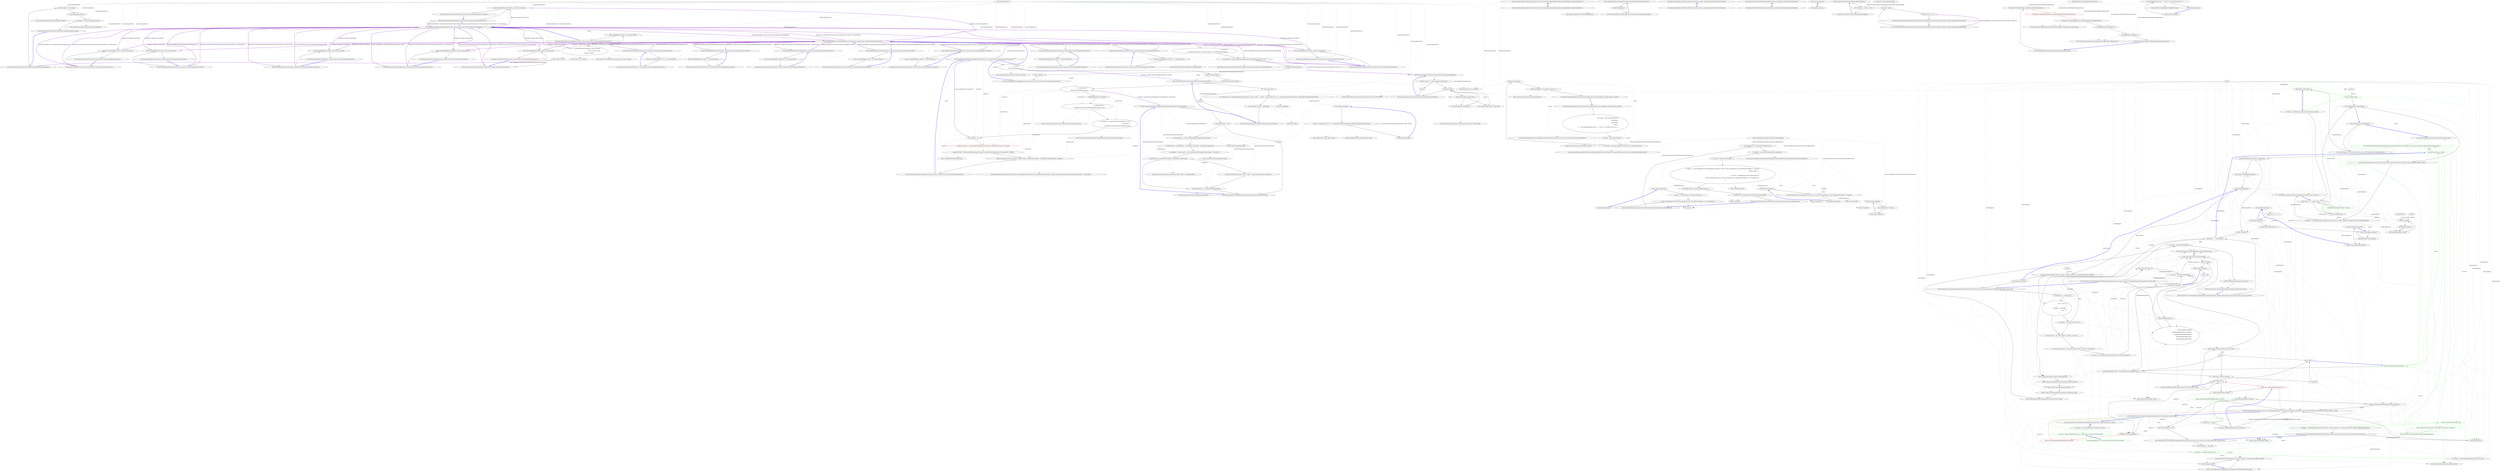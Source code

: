 digraph  {
n126 [label="Nancy.Testing.Browser", span=""];
n0 [label="Entry Nancy.Testing.Browser.Browser(System.Action<Nancy.Testing.ConfigurableBootstrapper.ConfigurableBootstrapperConfigurator>)", span="26-26", cluster="Nancy.Testing.Browser.Browser(System.Action<Nancy.Testing.ConfigurableBootstrapper.ConfigurableBootstrapperConfigurator>)"];
n1 [label="Exit Nancy.Testing.Browser.Browser(System.Action<Nancy.Testing.ConfigurableBootstrapper.ConfigurableBootstrapperConfigurator>)", span="26-26", cluster="Nancy.Testing.Browser.Browser(System.Action<Nancy.Testing.ConfigurableBootstrapper.ConfigurableBootstrapperConfigurator>)"];
n2 [label="Entry Nancy.Testing.Browser.Browser(Nancy.Bootstrapper.INancyBootstrapper)", span="35-35", cluster="Nancy.Testing.Browser.Browser(Nancy.Bootstrapper.INancyBootstrapper)"];
n3 [label="this.bootstrapper = bootstrapper", span="37-37", cluster="Nancy.Testing.Browser.Browser(Nancy.Bootstrapper.INancyBootstrapper)"];
n4 [label="this.bootstrapper.Initialise()", span="38-38", cluster="Nancy.Testing.Browser.Browser(Nancy.Bootstrapper.INancyBootstrapper)"];
n5 [label="this.engine = this.bootstrapper.GetEngine()", span="39-39", cluster="Nancy.Testing.Browser.Browser(Nancy.Bootstrapper.INancyBootstrapper)"];
n7 [label="Entry Nancy.Bootstrapper.INancyBootstrapper.Initialise()", span="12-12", cluster="Nancy.Bootstrapper.INancyBootstrapper.Initialise()"];
n6 [label="Exit Nancy.Testing.Browser.Browser(Nancy.Bootstrapper.INancyBootstrapper)", span="35-35", cluster="Nancy.Testing.Browser.Browser(Nancy.Bootstrapper.INancyBootstrapper)"];
n8 [label="Entry Nancy.Bootstrapper.INancyBootstrapper.GetEngine()", span="18-18", cluster="Nancy.Bootstrapper.INancyBootstrapper.GetEngine()"];
n9 [label="Entry Nancy.Testing.Browser.Delete(string, System.Action<Nancy.Testing.BrowserContext>)", span="48-48", cluster="Nancy.Testing.Browser.Delete(string, System.Action<Nancy.Testing.BrowserContext>)"];
n10 [label="return this.HandleRequest(''DELETE'', path, browserContext);", span="50-50", cluster="Nancy.Testing.Browser.Delete(string, System.Action<Nancy.Testing.BrowserContext>)"];
n11 [label="Exit Nancy.Testing.Browser.Delete(string, System.Action<Nancy.Testing.BrowserContext>)", span="48-48", cluster="Nancy.Testing.Browser.Delete(string, System.Action<Nancy.Testing.BrowserContext>)"];
n12 [label="Entry Nancy.Testing.Browser.HandleRequest(string, string, System.Action<Nancy.Testing.BrowserContext>)", span="209-209", cluster="Nancy.Testing.Browser.HandleRequest(string, string, System.Action<Nancy.Testing.BrowserContext>)"];
n13 [label="Entry Nancy.Testing.Browser.Delete(Nancy.Url, System.Action<Nancy.Testing.BrowserContext>)", span="59-59", cluster="Nancy.Testing.Browser.Delete(Nancy.Url, System.Action<Nancy.Testing.BrowserContext>)"];
n14 [label="return this.HandleRequest(''DELETE'', url, browserContext);", span="61-61", cluster="Nancy.Testing.Browser.Delete(Nancy.Url, System.Action<Nancy.Testing.BrowserContext>)"];
n15 [label="Exit Nancy.Testing.Browser.Delete(Nancy.Url, System.Action<Nancy.Testing.BrowserContext>)", span="59-59", cluster="Nancy.Testing.Browser.Delete(Nancy.Url, System.Action<Nancy.Testing.BrowserContext>)"];
n16 [label="Entry Nancy.Testing.Browser.HandleRequest(string, Nancy.Url, System.Action<Nancy.Testing.BrowserContext>)", span="197-197", cluster="Nancy.Testing.Browser.HandleRequest(string, Nancy.Url, System.Action<Nancy.Testing.BrowserContext>)"];
n17 [label="Entry Nancy.Testing.Browser.Get(string, System.Action<Nancy.Testing.BrowserContext>)", span="70-70", cluster="Nancy.Testing.Browser.Get(string, System.Action<Nancy.Testing.BrowserContext>)"];
n18 [label="return this.HandleRequest(''GET'', path, browserContext);", span="72-72", cluster="Nancy.Testing.Browser.Get(string, System.Action<Nancy.Testing.BrowserContext>)"];
n19 [label="Exit Nancy.Testing.Browser.Get(string, System.Action<Nancy.Testing.BrowserContext>)", span="70-70", cluster="Nancy.Testing.Browser.Get(string, System.Action<Nancy.Testing.BrowserContext>)"];
n20 [label="Entry Nancy.Testing.Browser.Get(Nancy.Url, System.Action<Nancy.Testing.BrowserContext>)", span="81-81", cluster="Nancy.Testing.Browser.Get(Nancy.Url, System.Action<Nancy.Testing.BrowserContext>)"];
n21 [label="return this.HandleRequest(''GET'', url, browserContext);", span="83-83", cluster="Nancy.Testing.Browser.Get(Nancy.Url, System.Action<Nancy.Testing.BrowserContext>)"];
n22 [label="Exit Nancy.Testing.Browser.Get(Nancy.Url, System.Action<Nancy.Testing.BrowserContext>)", span="81-81", cluster="Nancy.Testing.Browser.Get(Nancy.Url, System.Action<Nancy.Testing.BrowserContext>)"];
n23 [label="Entry Nancy.Testing.Browser.Head(string, System.Action<Nancy.Testing.BrowserContext>)", span="92-92", cluster="Nancy.Testing.Browser.Head(string, System.Action<Nancy.Testing.BrowserContext>)"];
n24 [label="return this.HandleRequest(''HEAD'', path, browserContext);", span="94-94", cluster="Nancy.Testing.Browser.Head(string, System.Action<Nancy.Testing.BrowserContext>)"];
n25 [label="Exit Nancy.Testing.Browser.Head(string, System.Action<Nancy.Testing.BrowserContext>)", span="92-92", cluster="Nancy.Testing.Browser.Head(string, System.Action<Nancy.Testing.BrowserContext>)"];
n26 [label="Entry Nancy.Testing.Browser.Head(Nancy.Url, System.Action<Nancy.Testing.BrowserContext>)", span="103-103", cluster="Nancy.Testing.Browser.Head(Nancy.Url, System.Action<Nancy.Testing.BrowserContext>)"];
n27 [label="return this.HandleRequest(''HEAD'', url, browserContext);", span="105-105", cluster="Nancy.Testing.Browser.Head(Nancy.Url, System.Action<Nancy.Testing.BrowserContext>)"];
n28 [label="Exit Nancy.Testing.Browser.Head(Nancy.Url, System.Action<Nancy.Testing.BrowserContext>)", span="103-103", cluster="Nancy.Testing.Browser.Head(Nancy.Url, System.Action<Nancy.Testing.BrowserContext>)"];
n29 [label="Entry Nancy.Testing.Browser.Options(string, System.Action<Nancy.Testing.BrowserContext>)", span="114-114", cluster="Nancy.Testing.Browser.Options(string, System.Action<Nancy.Testing.BrowserContext>)"];
n30 [label="return this.HandleRequest(''OPTIONS'', path, browserContext);", span="116-116", cluster="Nancy.Testing.Browser.Options(string, System.Action<Nancy.Testing.BrowserContext>)"];
n31 [label="Exit Nancy.Testing.Browser.Options(string, System.Action<Nancy.Testing.BrowserContext>)", span="114-114", cluster="Nancy.Testing.Browser.Options(string, System.Action<Nancy.Testing.BrowserContext>)"];
n32 [label="Entry Nancy.Testing.Browser.Options(Nancy.Url, System.Action<Nancy.Testing.BrowserContext>)", span="125-125", cluster="Nancy.Testing.Browser.Options(Nancy.Url, System.Action<Nancy.Testing.BrowserContext>)"];
n33 [label="return this.HandleRequest(''OPTIONS'', url, browserContext);", span="127-127", cluster="Nancy.Testing.Browser.Options(Nancy.Url, System.Action<Nancy.Testing.BrowserContext>)"];
n34 [label="Exit Nancy.Testing.Browser.Options(Nancy.Url, System.Action<Nancy.Testing.BrowserContext>)", span="125-125", cluster="Nancy.Testing.Browser.Options(Nancy.Url, System.Action<Nancy.Testing.BrowserContext>)"];
n35 [label="Entry Nancy.Testing.Browser.Patch(string, System.Action<Nancy.Testing.BrowserContext>)", span="136-136", cluster="Nancy.Testing.Browser.Patch(string, System.Action<Nancy.Testing.BrowserContext>)"];
n36 [label="return this.HandleRequest(''PATCH'', path, browserContext);", span="138-138", cluster="Nancy.Testing.Browser.Patch(string, System.Action<Nancy.Testing.BrowserContext>)"];
n37 [label="Exit Nancy.Testing.Browser.Patch(string, System.Action<Nancy.Testing.BrowserContext>)", span="136-136", cluster="Nancy.Testing.Browser.Patch(string, System.Action<Nancy.Testing.BrowserContext>)"];
n38 [label="Entry Nancy.Testing.Browser.Patch(Nancy.Url, System.Action<Nancy.Testing.BrowserContext>)", span="147-147", cluster="Nancy.Testing.Browser.Patch(Nancy.Url, System.Action<Nancy.Testing.BrowserContext>)"];
n39 [label="return this.HandleRequest(''PATCH'', url, browserContext);", span="149-149", cluster="Nancy.Testing.Browser.Patch(Nancy.Url, System.Action<Nancy.Testing.BrowserContext>)"];
n40 [label="Exit Nancy.Testing.Browser.Patch(Nancy.Url, System.Action<Nancy.Testing.BrowserContext>)", span="147-147", cluster="Nancy.Testing.Browser.Patch(Nancy.Url, System.Action<Nancy.Testing.BrowserContext>)"];
n41 [label="Entry Nancy.Testing.Browser.Post(string, System.Action<Nancy.Testing.BrowserContext>)", span="158-158", cluster="Nancy.Testing.Browser.Post(string, System.Action<Nancy.Testing.BrowserContext>)"];
n42 [label="return this.HandleRequest(''POST'', path, browserContext);", span="160-160", cluster="Nancy.Testing.Browser.Post(string, System.Action<Nancy.Testing.BrowserContext>)"];
n43 [label="Exit Nancy.Testing.Browser.Post(string, System.Action<Nancy.Testing.BrowserContext>)", span="158-158", cluster="Nancy.Testing.Browser.Post(string, System.Action<Nancy.Testing.BrowserContext>)"];
n44 [label="Entry Nancy.Testing.Browser.Post(Nancy.Url, System.Action<Nancy.Testing.BrowserContext>)", span="169-169", cluster="Nancy.Testing.Browser.Post(Nancy.Url, System.Action<Nancy.Testing.BrowserContext>)"];
n45 [label="return this.HandleRequest(''POST'', url, browserContext);", span="171-171", cluster="Nancy.Testing.Browser.Post(Nancy.Url, System.Action<Nancy.Testing.BrowserContext>)"];
n46 [label="Exit Nancy.Testing.Browser.Post(Nancy.Url, System.Action<Nancy.Testing.BrowserContext>)", span="169-169", cluster="Nancy.Testing.Browser.Post(Nancy.Url, System.Action<Nancy.Testing.BrowserContext>)"];
n47 [label="Entry Nancy.Testing.Browser.Put(string, System.Action<Nancy.Testing.BrowserContext>)", span="180-180", cluster="Nancy.Testing.Browser.Put(string, System.Action<Nancy.Testing.BrowserContext>)"];
n48 [label="return this.HandleRequest(''PUT'', path, browserContext);", span="182-182", cluster="Nancy.Testing.Browser.Put(string, System.Action<Nancy.Testing.BrowserContext>)"];
n49 [label="Exit Nancy.Testing.Browser.Put(string, System.Action<Nancy.Testing.BrowserContext>)", span="180-180", cluster="Nancy.Testing.Browser.Put(string, System.Action<Nancy.Testing.BrowserContext>)"];
n50 [label="Entry Nancy.Testing.Browser.Put(Nancy.Url, System.Action<Nancy.Testing.BrowserContext>)", span="192-192", cluster="Nancy.Testing.Browser.Put(Nancy.Url, System.Action<Nancy.Testing.BrowserContext>)"];
n51 [label="return this.HandleRequest(''PUT'', url, browserContext);", span="194-194", cluster="Nancy.Testing.Browser.Put(Nancy.Url, System.Action<Nancy.Testing.BrowserContext>)"];
n52 [label="Exit Nancy.Testing.Browser.Put(Nancy.Url, System.Action<Nancy.Testing.BrowserContext>)", span="192-192", cluster="Nancy.Testing.Browser.Put(Nancy.Url, System.Action<Nancy.Testing.BrowserContext>)"];
n53 [label="var request =\r\n                CreateRequest(method, url, browserContext ?? this.DefaultBrowserContext)", span="199-200", cluster="Nancy.Testing.Browser.HandleRequest(string, Nancy.Url, System.Action<Nancy.Testing.BrowserContext>)"];
n54 [label="var response = new BrowserResponse(this.engine.HandleRequest(request), this)", span="202-202", cluster="Nancy.Testing.Browser.HandleRequest(string, Nancy.Url, System.Action<Nancy.Testing.BrowserContext>)"];
n58 [label="Entry Nancy.Testing.Browser.CreateRequest(string, Nancy.Url, System.Action<Nancy.Testing.BrowserContext>)", span="274-274", cluster="Nancy.Testing.Browser.CreateRequest(string, Nancy.Url, System.Action<Nancy.Testing.BrowserContext>)"];
n55 [label="this.CaptureCookies(response)", span="204-204", cluster="Nancy.Testing.Browser.HandleRequest(string, Nancy.Url, System.Action<Nancy.Testing.BrowserContext>)"];
n59 [label="Entry Nancy.Testing.BrowserResponse.BrowserResponse(Nancy.NancyContext, Nancy.Testing.Browser)", span="22-22", cluster="Nancy.Testing.BrowserResponse.BrowserResponse(Nancy.NancyContext, Nancy.Testing.Browser)"];
n60 [label="Entry Nancy.INancyEngine.HandleRequest(Nancy.Request)", span="15-15", cluster="Nancy.INancyEngine.HandleRequest(Nancy.Request)"];
n56 [label="return response;", span="206-206", cluster="Nancy.Testing.Browser.HandleRequest(string, Nancy.Url, System.Action<Nancy.Testing.BrowserContext>)"];
n61 [label="Entry Nancy.Testing.Browser.CaptureCookies(Nancy.Testing.BrowserResponse)", span="235-235", cluster="Nancy.Testing.Browser.CaptureCookies(Nancy.Testing.BrowserResponse)"];
n57 [label="Exit Nancy.Testing.Browser.HandleRequest(string, Nancy.Url, System.Action<Nancy.Testing.BrowserContext>)", span="197-197", cluster="Nancy.Testing.Browser.HandleRequest(string, Nancy.Url, System.Action<Nancy.Testing.BrowserContext>)"];
n62 [label="var url = Uri.IsWellFormedUriString(path, UriKind.Relative)\r\n                          ? new Url {Path = path}\r\n                          : (Url)new Uri(path)", span="211-213", cluster="Nancy.Testing.Browser.HandleRequest(string, string, System.Action<Nancy.Testing.BrowserContext>)"];
n63 [label="return HandleRequest(method, url, browserContext);", span="215-215", cluster="Nancy.Testing.Browser.HandleRequest(string, string, System.Action<Nancy.Testing.BrowserContext>)"];
n65 [label="Entry System.Uri.IsWellFormedUriString(string, System.UriKind)", span="0-0", cluster="System.Uri.IsWellFormedUriString(string, System.UriKind)"];
n66 [label="Entry Nancy.Url.Url()", span="16-16", cluster="Nancy.Url.Url()"];
n67 [label="Entry System.Uri.Uri(string)", span="0-0", cluster="System.Uri.Uri(string)"];
n64 [label="Exit Nancy.Testing.Browser.HandleRequest(string, string, System.Action<Nancy.Testing.BrowserContext>)", span="209-209", cluster="Nancy.Testing.Browser.HandleRequest(string, string, System.Action<Nancy.Testing.BrowserContext>)"];
n68 [label="Entry Nancy.Testing.Browser.DefaultBrowserContext(Nancy.Testing.BrowserContext)", span="218-218", cluster="Nancy.Testing.Browser.DefaultBrowserContext(Nancy.Testing.BrowserContext)"];
n69 [label="context.HttpRequest()", span="220-220", cluster="Nancy.Testing.Browser.DefaultBrowserContext(Nancy.Testing.BrowserContext)"];
n70 [label="Exit Nancy.Testing.Browser.DefaultBrowserContext(Nancy.Testing.BrowserContext)", span="218-218", cluster="Nancy.Testing.Browser.DefaultBrowserContext(Nancy.Testing.BrowserContext)"];
n71 [label="Entry Nancy.Testing.BrowserContext.HttpRequest()", span="142-142", cluster="Nancy.Testing.BrowserContext.HttpRequest()"];
n72 [label="Entry Nancy.Testing.Browser.SetCookies(Nancy.Testing.BrowserContext)", span="223-223", cluster="Nancy.Testing.Browser.SetCookies(Nancy.Testing.BrowserContext)"];
n73 [label="!this.cookies.Any()", span="225-225", cluster="Nancy.Testing.Browser.SetCookies(Nancy.Testing.BrowserContext)"];
n76 [label="context.Header(''Cookie'', cookieString)", span="232-232", cluster="Nancy.Testing.Browser.SetCookies(Nancy.Testing.BrowserContext)"];
n74 [label="return;", span="227-227", cluster="Nancy.Testing.Browser.SetCookies(Nancy.Testing.BrowserContext)"];
n75 [label="var cookieString = this.cookies.Aggregate(string.Empty, (current, cookie) => current + string.Format(''{0}={1};'', HttpUtility.UrlEncode(cookie.Key), HttpUtility.UrlEncode(cookie.Value)))", span="230-230", cluster="Nancy.Testing.Browser.SetCookies(Nancy.Testing.BrowserContext)"];
n78 [label="Entry System.Collections.Generic.IEnumerable<TSource>.Any<TSource>()", span="0-0", cluster="System.Collections.Generic.IEnumerable<TSource>.Any<TSource>()"];
n79 [label="Entry Unk.Aggregate", span="", cluster="Unk.Aggregate"];
n81 [label="Entry lambda expression", span="230-230", cluster="lambda expression"];
n77 [label="Exit Nancy.Testing.Browser.SetCookies(Nancy.Testing.BrowserContext)", span="223-223", cluster="Nancy.Testing.Browser.SetCookies(Nancy.Testing.BrowserContext)"];
n80 [label="Entry Unk.Header", span="", cluster="Unk.Header"];
n82 [label="current + string.Format(''{0}={1};'', HttpUtility.UrlEncode(cookie.Key), HttpUtility.UrlEncode(cookie.Value))", span="230-230", cluster="lambda expression"];
n83 [label="Exit lambda expression", span="230-230", cluster="lambda expression"];
n84 [label="Entry Nancy.Helpers.HttpUtility.UrlEncode(string)", span="378-378", cluster="Nancy.Helpers.HttpUtility.UrlEncode(string)"];
n85 [label="Entry string.Format(string, object, object)", span="0-0", cluster="string.Format(string, object, object)"];
n86 [label="response.Cookies == null || !response.Cookies.Any()", span="237-237", cluster="Nancy.Testing.Browser.CaptureCookies(Nancy.Testing.BrowserResponse)"];
n88 [label="response.Cookies", span="242-242", cluster="Nancy.Testing.Browser.CaptureCookies(Nancy.Testing.BrowserResponse)"];
n87 [label="return;", span="239-239", cluster="Nancy.Testing.Browser.CaptureCookies(Nancy.Testing.BrowserResponse)"];
n89 [label="string.IsNullOrEmpty(cookie.Value)", span="244-244", cluster="Nancy.Testing.Browser.CaptureCookies(Nancy.Testing.BrowserResponse)"];
n92 [label="Exit Nancy.Testing.Browser.CaptureCookies(Nancy.Testing.BrowserResponse)", span="235-235", cluster="Nancy.Testing.Browser.CaptureCookies(Nancy.Testing.BrowserResponse)"];
n90 [label="this.cookies.Remove(cookie.Name)", span="246-246", cluster="Nancy.Testing.Browser.CaptureCookies(Nancy.Testing.BrowserResponse)"];
n91 [label="this.cookies[cookie.Name] = cookie.Value", span="250-250", cluster="Nancy.Testing.Browser.CaptureCookies(Nancy.Testing.BrowserResponse)"];
n93 [label="Entry string.IsNullOrEmpty(string)", span="0-0", cluster="string.IsNullOrEmpty(string)"];
n94 [label="Entry System.Collections.Generic.IDictionary<TKey, TValue>.Remove(TKey)", span="0-0", cluster="System.Collections.Generic.IDictionary<TKey, TValue>.Remove(TKey)"];
n95 [label="Entry Nancy.Testing.Browser.BuildRequestBody(Nancy.Testing.IBrowserContextValues)", span="255-255", cluster="Nancy.Testing.Browser.BuildRequestBody(Nancy.Testing.IBrowserContextValues)"];
n96 [label="contextValues.Body != null", span="257-257", cluster="Nancy.Testing.Browser.BuildRequestBody(Nancy.Testing.IBrowserContextValues)"];
n98 [label="var useFormValues = !String.IsNullOrEmpty(contextValues.FormValues)", span="262-262", cluster="Nancy.Testing.Browser.BuildRequestBody(Nancy.Testing.IBrowserContextValues)"];
n99 [label="var bodyContents = useFormValues ? contextValues.FormValues : contextValues.BodyString", span="263-263", cluster="Nancy.Testing.Browser.BuildRequestBody(Nancy.Testing.IBrowserContextValues)"];
n101 [label="useFormValues && !contextValues.Headers.ContainsKey(''Content-Type'')", span="266-266", cluster="Nancy.Testing.Browser.BuildRequestBody(Nancy.Testing.IBrowserContextValues)"];
n102 [label="contextValues.Headers[''Content-Type''] = new[] { ''application/x-www-form-urlencoded'' }", span="268-268", cluster="Nancy.Testing.Browser.BuildRequestBody(Nancy.Testing.IBrowserContextValues)"];
n103 [label="contextValues.Body = new MemoryStream(bodyBytes)", span="271-271", cluster="Nancy.Testing.Browser.BuildRequestBody(Nancy.Testing.IBrowserContextValues)"];
n97 [label="return;", span="259-259", cluster="Nancy.Testing.Browser.BuildRequestBody(Nancy.Testing.IBrowserContextValues)"];
n100 [label="var bodyBytes = bodyContents != null ? Encoding.UTF8.GetBytes(bodyContents) : new byte[] { }", span="264-264", cluster="Nancy.Testing.Browser.BuildRequestBody(Nancy.Testing.IBrowserContextValues)"];
n105 [label="Entry System.Text.Encoding.GetBytes(string)", span="0-0", cluster="System.Text.Encoding.GetBytes(string)"];
n106 [label="Entry System.Collections.Generic.IDictionary<TKey, TValue>.ContainsKey(TKey)", span="0-0", cluster="System.Collections.Generic.IDictionary<TKey, TValue>.ContainsKey(TKey)"];
n104 [label="Exit Nancy.Testing.Browser.BuildRequestBody(Nancy.Testing.IBrowserContextValues)", span="255-255", cluster="Nancy.Testing.Browser.BuildRequestBody(Nancy.Testing.IBrowserContextValues)"];
n107 [label="Entry System.IO.MemoryStream.MemoryStream(byte[])", span="0-0", cluster="System.IO.MemoryStream.MemoryStream(byte[])"];
n108 [label="var context =\r\n                new BrowserContext()", span="276-277", cluster="Nancy.Testing.Browser.CreateRequest(string, Nancy.Url, System.Action<Nancy.Testing.BrowserContext>)"];
n110 [label="browserContext.Invoke(context)", span="281-281", cluster="Nancy.Testing.Browser.CreateRequest(string, Nancy.Url, System.Action<Nancy.Testing.BrowserContext>)"];
n115 [label="var requestUrl = url", span="295-295", cluster="Nancy.Testing.Browser.CreateRequest(string, Nancy.Url, System.Action<Nancy.Testing.BrowserContext>)"];
n116 [label="requestUrl.Scheme = string.IsNullOrWhiteSpace(url.Scheme) ? contextValues.Protocol : url.Scheme", span="296-296", cluster="Nancy.Testing.Browser.CreateRequest(string, Nancy.Url, System.Action<Nancy.Testing.BrowserContext>)", color=red, community=0];
n117 [label="requestUrl.Query = string.IsNullOrWhiteSpace(url.Query) ? (contextValues.QueryString ?? string.Empty) : url.Query", span="297-297", cluster="Nancy.Testing.Browser.CreateRequest(string, Nancy.Url, System.Action<Nancy.Testing.BrowserContext>)"];
n118 [label="return new Request(method, requestUrl, requestStream, contextValues.Headers, contextValues.UserHostAddress, certBytes);", span="299-299", cluster="Nancy.Testing.Browser.CreateRequest(string, Nancy.Url, System.Action<Nancy.Testing.BrowserContext>)"];
n109 [label="this.SetCookies(context)", span="279-279", cluster="Nancy.Testing.Browser.CreateRequest(string, Nancy.Url, System.Action<Nancy.Testing.BrowserContext>)"];
n120 [label="Entry Nancy.Testing.BrowserContext.BrowserContext()", span="19-19", cluster="Nancy.Testing.BrowserContext.BrowserContext()"];
n111 [label="var contextValues =\r\n                (IBrowserContextValues)context", span="283-284", cluster="Nancy.Testing.Browser.CreateRequest(string, Nancy.Url, System.Action<Nancy.Testing.BrowserContext>)"];
n121 [label="Entry System.Action<T>.Invoke(T)", span="0-0", cluster="System.Action<T>.Invoke(T)"];
n112 [label="BuildRequestBody(contextValues)", span="286-286", cluster="Nancy.Testing.Browser.CreateRequest(string, Nancy.Url, System.Action<Nancy.Testing.BrowserContext>)"];
n113 [label="var requestStream =\r\n                RequestStream.FromStream(contextValues.Body, 0, true)", span="288-289", cluster="Nancy.Testing.Browser.CreateRequest(string, Nancy.Url, System.Action<Nancy.Testing.BrowserContext>)"];
n114 [label="var certBytes = (contextValues.ClientCertificate == null) ?\r\n                new byte[] { } :\r\n                contextValues.ClientCertificate.GetRawCertData()", span="291-293", cluster="Nancy.Testing.Browser.CreateRequest(string, Nancy.Url, System.Action<Nancy.Testing.BrowserContext>)"];
n122 [label="Entry Nancy.IO.RequestStream.FromStream(System.IO.Stream, long, bool)", span="273-273", cluster="Nancy.IO.RequestStream.FromStream(System.IO.Stream, long, bool)"];
n123 [label="Entry System.Security.Cryptography.X509Certificates.X509Certificate.GetRawCertData()", span="0-0", cluster="System.Security.Cryptography.X509Certificates.X509Certificate.GetRawCertData()"];
n124 [label="Entry string.IsNullOrWhiteSpace(string)", span="0-0", cluster="string.IsNullOrWhiteSpace(string)"];
n119 [label="Exit Nancy.Testing.Browser.CreateRequest(string, Nancy.Url, System.Action<Nancy.Testing.BrowserContext>)", span="274-274", cluster="Nancy.Testing.Browser.CreateRequest(string, Nancy.Url, System.Action<Nancy.Testing.BrowserContext>)"];
n125 [label="Entry Nancy.Request.Request(string, Nancy.Url, Nancy.IO.RequestStream, System.Collections.Generic.IDictionary<string, System.Collections.Generic.IEnumerable<string>>, string, byte[])", span="44-44", cluster="Nancy.Request.Request(string, Nancy.Url, Nancy.IO.RequestStream, System.Collections.Generic.IDictionary<string, System.Collections.Generic.IEnumerable<string>>, string, byte[])"];
m0_0 [label="Entry Nancy.ViewEngines.IViewFactory.RenderView(string, dynamic, Nancy.ViewEngines.ViewLocationContext)", span="17-17", cluster="Nancy.ViewEngines.IViewFactory.RenderView(string, dynamic, Nancy.ViewEngines.ViewLocationContext)", file="BrowserContext.cs"];
m0_1 [label="Exit Nancy.ViewEngines.IViewFactory.RenderView(string, dynamic, Nancy.ViewEngines.ViewLocationContext)", span="17-17", cluster="Nancy.ViewEngines.IViewFactory.RenderView(string, dynamic, Nancy.ViewEngines.ViewLocationContext)", file="BrowserContext.cs"];
m2_0 [label="Entry Nancy.Tests.Unit.ViewEngines.DefaultRenderContextFixture.Should_html_encode_string()", span="9-9", cluster="Nancy.Tests.Unit.ViewEngines.DefaultRenderContextFixture.Should_html_encode_string()", file="DefaultJsonSerializerFixture.cs"];
m2_1 [label="var context = new DefaultRenderContext(null, null, null)", span="12-12", cluster="Nancy.Tests.Unit.ViewEngines.DefaultRenderContextFixture.Should_html_encode_string()", file="DefaultJsonSerializerFixture.cs"];
m2_27 [label="resolver.GetViewLocation(viewName, A<object>.Ignored, A<ViewLocationContext>.Ignored)", span="46-46", cluster="lambda expression", file="DefaultJsonSerializerFixture.cs"];
m2_29 [label="Entry System.IO.MemoryStream.MemoryStream()", span="0-0", cluster="System.IO.MemoryStream.MemoryStream()", file="DefaultJsonSerializerFixture.cs"];
m2_77 [label="this.files.Add(new HttpFile(\r\n                                       httpMultipartBoundary.ContentType,\r\n                                       httpMultipartBoundary.Filename,\r\n                                       httpMultipartBoundary.Value,\r\n                                       httpMultipartBoundary.Name\r\n                                       ))", span="236-241", cluster="Nancy.Request.ParseFormData()", file="DefaultJsonSerializerFixture.cs"];
m2_87 [label="var result = context.ParsePath(input)", span="128-128", cluster="Nancy.Tests.Unit.ViewEngines.DefaultRenderContextFixture.Should_replace_tilde_with_base_path_when_parsing_path_if_one_present()", file="DefaultJsonSerializerFixture.cs"];
m2_25 [label="Entry string.IsNullOrEmpty(string)", span="0-0", cluster="string.IsNullOrEmpty(string)", file="DefaultJsonSerializerFixture.cs"];
m2_60 [label="string.IsNullOrEmpty(this.Headers.ContentType)", span="200-200", cluster="Nancy.Request.ParseFormData()", file="DefaultJsonSerializerFixture.cs"];
m2_34 [label="context.LocateView(null, model)", span="58-58", cluster="Nancy.Tests.Unit.ViewEngines.DefaultRenderContextFixture.Should_call_view_resolver_with_model_when_locating_view()", file="DefaultJsonSerializerFixture.cs", color=green, community=0];
m2_61 [label="Entry Unk.Returns", span="", cluster="Unk.Returns", file="DefaultJsonSerializerFixture.cs"];
m2_62 [label="Entry object.ShouldBeSameAs(object)", span="115-115", cluster="object.ShouldBeSameAs(object)", file="DefaultJsonSerializerFixture.cs"];
m2_63 [label="Entry lambda expression", span="85-85", cluster="lambda expression", file="DefaultJsonSerializerFixture.cs"];
m2_70 [label="var nancyContext = new NancyContext { Request = request }", span="105-105", cluster="Nancy.Tests.Unit.ViewEngines.DefaultRenderContextFixture.Should_return_same_path_when_parsing_path_if_path_doesnt_contain_tilde()", file="DefaultJsonSerializerFixture.cs"];
m2_64 [label="resolver.GetViewLocation(A<string>.Ignored, A<object>.Ignored, A<ViewLocationContext>.Ignored)", span="85-85", cluster="lambda expression", file="DefaultJsonSerializerFixture.cs"];
m2_68 [label="var url = new Url\r\n                {\r\n                    BasePath = ''/base/path'',\r\n                    Path = ''/''\r\n                }", span="99-103", cluster="Nancy.Tests.Unit.ViewEngines.DefaultRenderContextFixture.Should_return_same_path_when_parsing_path_if_path_doesnt_contain_tilde()", file="DefaultJsonSerializerFixture.cs"];
m2_65 [label="Exit lambda expression", span="85-85", cluster="lambda expression", file="DefaultJsonSerializerFixture.cs"];
m2_66 [label="Entry Nancy.Tests.Unit.ViewEngines.DefaultRenderContextFixture.Should_return_same_path_when_parsing_path_if_path_doesnt_contain_tilde()", span="96-96", cluster="Nancy.Tests.Unit.ViewEngines.DefaultRenderContextFixture.Should_return_same_path_when_parsing_path_if_path_doesnt_contain_tilde()", file="DefaultJsonSerializerFixture.cs"];
m2_67 [label="string input = ''/scripts/test.js''", span="98-98", cluster="Nancy.Tests.Unit.ViewEngines.DefaultRenderContextFixture.Should_return_same_path_when_parsing_path_if_path_doesnt_contain_tilde()", file="DefaultJsonSerializerFixture.cs"];
m2_69 [label="var request = new Request(''GET'', url)", span="104-104", cluster="Nancy.Tests.Unit.ViewEngines.DefaultRenderContextFixture.Should_return_same_path_when_parsing_path_if_path_doesnt_contain_tilde()", file="DefaultJsonSerializerFixture.cs"];
m2_71 [label="var viewLocationContext = new ViewLocationContext { Context = nancyContext }", span="106-106", cluster="Nancy.Tests.Unit.ViewEngines.DefaultRenderContextFixture.Should_return_same_path_when_parsing_path_if_path_doesnt_contain_tilde()", file="DefaultJsonSerializerFixture.cs"];
m2_72 [label="var context = new DefaultRenderContext(null, null, viewLocationContext)", span="107-107", cluster="Nancy.Tests.Unit.ViewEngines.DefaultRenderContextFixture.Should_return_same_path_when_parsing_path_if_path_doesnt_contain_tilde()", file="DefaultJsonSerializerFixture.cs"];
m2_73 [label="var result = context.ParsePath(input)", span="109-109", cluster="Nancy.Tests.Unit.ViewEngines.DefaultRenderContextFixture.Should_return_same_path_when_parsing_path_if_path_doesnt_contain_tilde()", file="DefaultJsonSerializerFixture.cs"];
m2_76 [label="Entry Nancy.Url.Url()", span="14-14", cluster="Nancy.Url.Url()", file="DefaultJsonSerializerFixture.cs"];
m2_78 [label="Entry Nancy.NancyContext.NancyContext()", span="16-16", cluster="Nancy.NancyContext.NancyContext()", file="DefaultJsonSerializerFixture.cs"];
m2_79 [label="Entry Nancy.ViewEngines.DefaultRenderContext.ParsePath(string)", span="32-32", cluster="Nancy.ViewEngines.DefaultRenderContext.ParsePath(string)", file="DefaultJsonSerializerFixture.cs"];
m2_74 [label="result.ShouldEqual(input)", span="111-111", cluster="Nancy.Tests.Unit.ViewEngines.DefaultRenderContextFixture.Should_return_same_path_when_parsing_path_if_path_doesnt_contain_tilde()", file="DefaultJsonSerializerFixture.cs"];
m2_75 [label="Exit Nancy.Tests.Unit.ViewEngines.DefaultRenderContextFixture.Should_return_same_path_when_parsing_path_if_path_doesnt_contain_tilde()", span="96-96", cluster="Nancy.Tests.Unit.ViewEngines.DefaultRenderContextFixture.Should_return_same_path_when_parsing_path_if_path_doesnt_contain_tilde()", file="DefaultJsonSerializerFixture.cs"];
m2_80 [label="Entry Nancy.Tests.Unit.ViewEngines.DefaultRenderContextFixture.Should_replace_tilde_with_base_path_when_parsing_path_if_one_present()", span="115-115", cluster="Nancy.Tests.Unit.ViewEngines.DefaultRenderContextFixture.Should_replace_tilde_with_base_path_when_parsing_path_if_one_present()", file="DefaultJsonSerializerFixture.cs"];
m2_81 [label="string input = ''~/scripts/test.js''", span="117-117", cluster="Nancy.Tests.Unit.ViewEngines.DefaultRenderContextFixture.Should_replace_tilde_with_base_path_when_parsing_path_if_one_present()", file="DefaultJsonSerializerFixture.cs"];
m2_90 [label="Entry Nancy.HttpFile.HttpFile(string, string, System.IO.Stream, string)", span="9-9", cluster="Nancy.HttpFile.HttpFile(string, string, System.IO.Stream, string)", file="DefaultJsonSerializerFixture.cs"];
m2_98 [label="!this.Form[''_method''].HasValue", span="260-260", cluster="Nancy.Request.RewriteMethod()", file="DefaultJsonSerializerFixture.cs"];
m2_95 [label="Exit lambda expression", span="245-245", cluster="lambda expression", file="DefaultJsonSerializerFixture.cs"];
m2_96 [label="!this.Method.Equals(''POST'', StringComparison.OrdinalIgnoreCase)", span="255-255", cluster="Nancy.Request.RewriteMethod()", file="DefaultJsonSerializerFixture.cs"];
m2_97 [label="return;", span="257-257", cluster="Nancy.Request.RewriteMethod()", file="DefaultJsonSerializerFixture.cs"];
m2_94 [label="key != null", span="245-245", cluster="lambda expression", file="DefaultJsonSerializerFixture.cs"];
m2_91 [label="Entry System.Collections.Generic.List<T>.Add(T)", span="0-0", cluster="System.Collections.Generic.List<T>.Add(T)", file="DefaultJsonSerializerFixture.cs"];
m2_93 [label="Entry lambda expression", span="245-245", cluster="lambda expression", file="DefaultJsonSerializerFixture.cs"];
m2_92 [label="Entry Unk.Where", span="", cluster="Unk.Where", file="DefaultJsonSerializerFixture.cs"];
m2_99 [label="return;", span="262-262", cluster="Nancy.Request.RewriteMethod()", file="DefaultJsonSerializerFixture.cs"];
m2_23 [label="this.RewriteMethod()", span="89-89", cluster="Nancy.Request.Request(string, Nancy.Url, Nancy.IO.RequestStream, System.Collections.Generic.IDictionary<string, System.Collections.Generic.IEnumerable<string>>, string)", file="DefaultJsonSerializerFixture.cs"];
m2_52 [label="Entry lambda expression", span="159-159", cluster="lambda expression", file="DefaultJsonSerializerFixture.cs"];
m2_56 [label="Entry Nancy.Request.Dispose()", span="193-193", cluster="Nancy.Request.Dispose()", file="DefaultJsonSerializerFixture.cs"];
m2_54 [label="Exit lambda expression", span="159-159", cluster="lambda expression", file="DefaultJsonSerializerFixture.cs"];
m2_57 [label="((IDisposable)this.Body).Dispose()", span="195-195", cluster="Nancy.Request.Dispose()", file="DefaultJsonSerializerFixture.cs"];
m2_55 [label="Entry string.Split(char[], int)", span="0-0", cluster="string.Split(char[], int)", file="DefaultJsonSerializerFixture.cs"];
m2_53 [label="c.Split (new[] { '=' }, 2)", span="159-159", cluster="lambda expression", file="DefaultJsonSerializerFixture.cs"];
m2_58 [label="Exit Nancy.Request.Dispose()", span="193-193", cluster="Nancy.Request.Dispose()", file="DefaultJsonSerializerFixture.cs"];
m2_59 [label="Entry System.IDisposable.Dispose()", span="0-0", cluster="System.IDisposable.Dispose()", file="DefaultJsonSerializerFixture.cs"];
m2_30 [label="Entry Nancy.IO.RequestStream.FromStream(System.IO.Stream)", span="218-218", cluster="Nancy.IO.RequestStream.FromStream(System.IO.Stream)", file="DefaultJsonSerializerFixture.cs"];
m2_31 [label="Entry Nancy.RequestHeaders.RequestHeaders(System.Collections.Generic.IDictionary<string, System.Collections.Generic.IEnumerable<string>>)", span="21-21", cluster="Nancy.RequestHeaders.RequestHeaders(System.Collections.Generic.IDictionary<string, System.Collections.Generic.IEnumerable<string>>)", color=green, community=0, file="DefaultJsonSerializerFixture.cs"];
m2_32 [label="Entry System.Collections.Generic.Dictionary<TKey, TValue>.Dictionary()", span="0-0", cluster="System.Collections.Generic.Dictionary<TKey, TValue>.Dictionary()", color=green, community=0, file="DefaultJsonSerializerFixture.cs"];
m2_35 [label="Entry Nancy.Request.RewriteMethod()", span="253-253", cluster="Nancy.Request.RewriteMethod()", color=green, community=0, file="DefaultJsonSerializerFixture.cs"];
m2_33 [label="Entry Nancy.Session.NullSessionProvider.NullSessionProvider()", span="6-6", cluster="Nancy.Session.NullSessionProvider.NullSessionProvider()", color=green, community=0, file="DefaultJsonSerializerFixture.cs"];
m2_36 [label="Entry Nancy.Request.GetCookieData()", span="149-149", cluster="Nancy.Request.GetCookieData()", file="DefaultJsonSerializerFixture.cs"];
m2_48 [label="Entry string.TrimEnd(params char[])", span="0-0", cluster="string.TrimEnd(params char[])", file="DefaultJsonSerializerFixture.cs"];
m2_5 [label="String.IsNullOrEmpty(method)", span="49-49", cluster="Nancy.Request.Request(string, Nancy.Url, Nancy.IO.RequestStream, System.Collections.Generic.IDictionary<string, System.Collections.Generic.IEnumerable<string>>, string)", file="DefaultJsonSerializerFixture.cs"];
m2_41 [label="values.Select (c => c.Split (new[] { '=' }, 2))", span="159-159", cluster="Nancy.Request.GetCookieData()", file="DefaultJsonSerializerFixture.cs"];
m2_42 [label="cookieDictionary[parts[0].Trim()] = parts[1]", span="161-161", cluster="Nancy.Request.GetCookieData()", color=green, community=0, file="DefaultJsonSerializerFixture.cs"];
m2_43 [label="return cookieDictionary;", span="164-164", cluster="Nancy.Request.GetCookieData()", file="DefaultJsonSerializerFixture.cs"];
m2_44 [label="Exit Nancy.Request.GetCookieData()", span="149-149", cluster="Nancy.Request.GetCookieData()", file="DefaultJsonSerializerFixture.cs"];
m2_46 [label="A.CallTo(() => resolver.GetViewLocation(A<string>.Ignored, A<object>.Ignored, locationContext)).MustHaveHappened()", span="76-76", cluster="Nancy.Tests.Unit.ViewEngines.DefaultRenderContextFixture.Should_call_view_resolver_with_view_location_context_when_locating_view()", file="DefaultJsonSerializerFixture.cs"];
m2_45 [label="Entry System.Collections.Generic.Dictionary<TKey, TValue>.Dictionary(System.Collections.Generic.IEqualityComparer<TKey>)", span="0-0", cluster="System.Collections.Generic.Dictionary<TKey, TValue>.Dictionary(System.Collections.Generic.IEqualityComparer<TKey>)", file="DefaultJsonSerializerFixture.cs"];
m2_47 [label="Entry System.Collections.Generic.IEnumerable<TSource>.First<TSource>()", span="0-0", cluster="System.Collections.Generic.IEnumerable<TSource>.First<TSource>()", file="DefaultJsonSerializerFixture.cs"];
m2_2 [label="var result = context.HtmlEncode(''This is a string value & should be HTML-encoded'')", span="15-15", cluster="Nancy.Tests.Unit.ViewEngines.DefaultRenderContextFixture.Should_html_encode_string()", file="DefaultJsonSerializerFixture.cs", color=green, community=0];
m2_3 [label="result.ShouldEqual(''This is a string value &amp; should be HTML-encoded'')", span="18-18", cluster="Nancy.Tests.Unit.ViewEngines.DefaultRenderContextFixture.Should_html_encode_string()", file="DefaultJsonSerializerFixture.cs", color=green, community=0];
m2_6 [label="throw new ArgumentOutOfRangeException(''method'');", span="51-51", cluster="Nancy.Request.Request(string, Nancy.Url, Nancy.IO.RequestStream, System.Collections.Generic.IDictionary<string, System.Collections.Generic.IEnumerable<string>>, string)", file="DefaultJsonSerializerFixture.cs", color=red, community=0];
m2_7 [label="url == null", span="54-54", cluster="Nancy.Request.Request(string, Nancy.Url, Nancy.IO.RequestStream, System.Collections.Generic.IDictionary<string, System.Collections.Generic.IEnumerable<string>>, string)", file="DefaultJsonSerializerFixture.cs"];
m2_13 [label="String.IsNullOrEmpty(url.Scheme)", span="69-69", cluster="Nancy.Request.Request(string, Nancy.Url, Nancy.IO.RequestStream, System.Collections.Generic.IDictionary<string, System.Collections.Generic.IEnumerable<string>>, string)", file="DefaultJsonSerializerFixture.cs"];
m2_88 [label="result.ShouldEqual(''/base/path/scripts/test.js'')", span="130-130", cluster="Nancy.Tests.Unit.ViewEngines.DefaultRenderContextFixture.Should_replace_tilde_with_base_path_when_parsing_path_if_one_present()", file="DefaultJsonSerializerFixture.cs"];
m2_51 [label="Exit lambda expression", span="76-76", cluster="lambda expression", file="DefaultJsonSerializerFixture.cs"];
m2_85 [label="Entry System.Text.RegularExpressions.Regex.Match(string, string)", span="0-0", cluster="System.Text.RegularExpressions.Regex.Match(string, string)", file="DefaultJsonSerializerFixture.cs"];
m2_86 [label="Entry Nancy.HttpMultipart.HttpMultipart(System.IO.Stream, string)", span="25-25", cluster="Nancy.HttpMultipart.HttpMultipart(System.IO.Stream, string)", file="DefaultJsonSerializerFixture.cs"];
m2_84 [label="Entry System.IO.StreamReader.ReadToEnd()", span="0-0", cluster="System.IO.StreamReader.ReadToEnd()", file="DefaultJsonSerializerFixture.cs"];
m2_83 [label="Entry System.IO.StreamReader.StreamReader(System.IO.Stream)", span="0-0", cluster="System.IO.StreamReader.StreamReader(System.IO.Stream)", file="DefaultJsonSerializerFixture.cs"];
m2_82 [label="Entry string.Equals(string, System.StringComparison)", span="0-0", cluster="string.Equals(string, System.StringComparison)", file="DefaultJsonSerializerFixture.cs"];
m2_89 [label="Entry System.Collections.Specialized.NameValueCollection.Add(string, string)", span="0-0", cluster="System.Collections.Specialized.NameValueCollection.Add(string, string)", file="DefaultJsonSerializerFixture.cs"];
m2_100 [label=viewName, span="", cluster="Nancy.Request.RewriteMethod()", file="DefaultJsonSerializerFixture.cs"];
m2_101 [label=resolver, span="", cluster="Nancy.Request.RewriteMethod()", file="DefaultJsonSerializerFixture.cs"];
m2_28 [label="Exit lambda expression", span="46-46", cluster="lambda expression", file="DefaultJsonSerializerFixture.cs"];
m2_37 [label="var cookieDictionary = new Dictionary<string, string>(StringComparer.OrdinalIgnoreCase)", span="151-151", cluster="Nancy.Request.GetCookieData()", file="DefaultJsonSerializerFixture.cs"];
m2_8 [label="throw new ArgumentNullException(''url'');", span="56-56", cluster="Nancy.Request.Request(string, Nancy.Url, Nancy.IO.RequestStream, System.Collections.Generic.IDictionary<string, System.Collections.Generic.IEnumerable<string>>, string)", file="DefaultJsonSerializerFixture.cs", color=red, community=0];
m2_10 [label="throw new ArgumentOutOfRangeException(''url.Path'');", span="61-61", cluster="Nancy.Request.Request(string, Nancy.Url, Nancy.IO.RequestStream, System.Collections.Generic.IDictionary<string, System.Collections.Generic.IEnumerable<string>>, string)", color=green, community=0, file="DefaultJsonSerializerFixture.cs"];
m2_9 [label="String.IsNullOrEmpty(url.Path)", span="59-59", cluster="Nancy.Request.Request(string, Nancy.Url, Nancy.IO.RequestStream, System.Collections.Generic.IDictionary<string, System.Collections.Generic.IEnumerable<string>>, string)", file="DefaultJsonSerializerFixture.cs"];
m2_11 [label="url.Scheme == null", span="64-64", cluster="Nancy.Request.Request(string, Nancy.Url, Nancy.IO.RequestStream, System.Collections.Generic.IDictionary<string, System.Collections.Generic.IEnumerable<string>>, string)", file="DefaultJsonSerializerFixture.cs"];
m2_12 [label="throw new ArgumentNullException(''url.Scheme'');", span="66-66", cluster="Nancy.Request.Request(string, Nancy.Url, Nancy.IO.RequestStream, System.Collections.Generic.IDictionary<string, System.Collections.Generic.IEnumerable<string>>, string)", file="DefaultJsonSerializerFixture.cs"];
m2_14 [label="throw new ArgumentOutOfRangeException(''url.Scheme'');", span="71-71", cluster="Nancy.Request.Request(string, Nancy.Url, Nancy.IO.RequestStream, System.Collections.Generic.IDictionary<string, System.Collections.Generic.IEnumerable<string>>, string)", file="DefaultJsonSerializerFixture.cs"];
m2_24 [label="Exit Nancy.Request.Request(string, Nancy.Url, Nancy.IO.RequestStream, System.Collections.Generic.IDictionary<string, System.Collections.Generic.IEnumerable<string>>, string)", span="47-47", cluster="Nancy.Request.Request(string, Nancy.Url, Nancy.IO.RequestStream, System.Collections.Generic.IDictionary<string, System.Collections.Generic.IEnumerable<string>>, string)", file="DefaultJsonSerializerFixture.cs"];
m2_15 [label="this.UserHostAddress = ip", span="74-74", cluster="Nancy.Request.Request(string, Nancy.Url, Nancy.IO.RequestStream, System.Collections.Generic.IDictionary<string, System.Collections.Generic.IEnumerable<string>>, string)", file="DefaultJsonSerializerFixture.cs"];
m2_39 [label="return cookieDictionary;", span="155-155", cluster="Nancy.Request.GetCookieData()", color=green, community=0, file="DefaultJsonSerializerFixture.cs"];
m2_38 [label="!this.Headers.Cookie.Any()", span="153-153", cluster="Nancy.Request.GetCookieData()", file="DefaultJsonSerializerFixture.cs"];
m2_40 [label="var values = this.Headers[''cookie''].First().TrimEnd(';').Split(';')", span="158-158", cluster="Nancy.Request.GetCookieData()", file="DefaultJsonSerializerFixture.cs"];
m2_50 [label="Entry Unk.Select", span="", cluster="Unk.Select", file="DefaultJsonSerializerFixture.cs"];
m2_26 [label="Entry System.ArgumentOutOfRangeException.ArgumentOutOfRangeException(string)", span="0-0", cluster="System.ArgumentOutOfRangeException.ArgumentOutOfRangeException(string)", file="DefaultJsonSerializerFixture.cs"];
m2_49 [label="Entry string.Split(params char[])", span="0-0", cluster="string.Split(params char[])", file="DefaultJsonSerializerFixture.cs"];
m2_4 [label="Exit Nancy.Tests.Unit.ViewEngines.DefaultRenderContextFixture.Should_html_encode_string()", span="9-9", cluster="Nancy.Tests.Unit.ViewEngines.DefaultRenderContextFixture.Should_html_encode_string()", file="DefaultJsonSerializerFixture.cs"];
m2_16 [label="Entry Nancy.Tests.Unit.ViewEngines.DefaultRenderContextFixture.Should_call_view_resolver_with_view_name_when_locating_view()", span="35-35", cluster="Nancy.Tests.Unit.ViewEngines.DefaultRenderContextFixture.Should_call_view_resolver_with_view_name_when_locating_view()", file="DefaultJsonSerializerFixture.cs"];
m2_17 [label="string viewName = ''view.html''", span="38-38", cluster="Nancy.Tests.Unit.ViewEngines.DefaultRenderContextFixture.Should_call_view_resolver_with_view_name_when_locating_view()", file="DefaultJsonSerializerFixture.cs"];
m2_18 [label="var resolver = A.Fake<IViewResolver>()", span="39-39", cluster="Nancy.Tests.Unit.ViewEngines.DefaultRenderContextFixture.Should_call_view_resolver_with_view_name_when_locating_view()", file="DefaultJsonSerializerFixture.cs", color=green, community=0];
m2_19 [label="var context = new DefaultRenderContext(resolver, null, null)", span="40-40", cluster="Nancy.Tests.Unit.ViewEngines.DefaultRenderContextFixture.Should_call_view_resolver_with_view_name_when_locating_view()", file="DefaultJsonSerializerFixture.cs"];
m2_20 [label="context.LocateView(viewName, null)", span="43-43", cluster="Nancy.Tests.Unit.ViewEngines.DefaultRenderContextFixture.Should_call_view_resolver_with_view_name_when_locating_view()", file="DefaultJsonSerializerFixture.cs", color=green, community=0];
m2_21 [label="A.CallTo(() => resolver.GetViewLocation(viewName, A<object>.Ignored, A<ViewLocationContext>.Ignored)).MustHaveHappened()", span="46-46", cluster="Nancy.Tests.Unit.ViewEngines.DefaultRenderContextFixture.Should_call_view_resolver_with_view_name_when_locating_view()", file="DefaultJsonSerializerFixture.cs"];
m2_22 [label="Exit Nancy.Tests.Unit.ViewEngines.DefaultRenderContextFixture.Should_call_view_resolver_with_view_name_when_locating_view()", span="35-35", cluster="Nancy.Tests.Unit.ViewEngines.DefaultRenderContextFixture.Should_call_view_resolver_with_view_name_when_locating_view()", file="DefaultJsonSerializerFixture.cs"];
m2_102 [label=model, span="", file="DefaultJsonSerializerFixture.cs"];
m2_103 [label=resolver, span="", file="DefaultJsonSerializerFixture.cs"];
m2_104 [label=locationContext, span="", file="DefaultJsonSerializerFixture.cs"];
m2_105 [label=resolver, span="", file="DefaultJsonSerializerFixture.cs"];
m2_106 [label=resolver, span="", file="DefaultJsonSerializerFixture.cs"];
m3_3 [label="Entry Nancy.Tests.Fakes.FakeViewEngine.Initialize(Nancy.ViewEngines.ViewEngineStartupContext)", span="19-19", cluster="Nancy.Tests.Fakes.FakeViewEngine.Initialize(Nancy.ViewEngines.ViewEngineStartupContext)", file="GenericFileResponse.cs"];
m3_4 [label="Exit Nancy.Tests.Fakes.FakeViewEngine.Initialize(Nancy.ViewEngines.ViewEngineStartupContext)", span="19-19", cluster="Nancy.Tests.Fakes.FakeViewEngine.Initialize(Nancy.ViewEngines.ViewEngineStartupContext)", file="GenericFileResponse.cs"];
m3_9 [label="Entry lambda expression", span="26-26", cluster="lambda expression", file="GenericFileResponse.cs"];
m3_10 [label="Exit lambda expression", span="26-26", cluster="lambda expression", file="GenericFileResponse.cs"];
m3_0 [label="Entry Nancy.Tests.Fakes.FakeViewEngine.FakeViewEngine()", span="10-10", cluster="Nancy.Tests.Fakes.FakeViewEngine.FakeViewEngine()", file="GenericFileResponse.cs"];
m3_1 [label="this.Extensions = new[] { ''html '' }", span="12-12", cluster="Nancy.Tests.Fakes.FakeViewEngine.FakeViewEngine()", file="GenericFileResponse.cs"];
m3_2 [label="Exit Nancy.Tests.Fakes.FakeViewEngine.FakeViewEngine()", span="10-10", cluster="Nancy.Tests.Fakes.FakeViewEngine.FakeViewEngine()", file="GenericFileResponse.cs"];
m3_5 [label="Entry Nancy.Tests.Fakes.FakeViewEngine.RenderView(Nancy.ViewEngines.ViewLocationResult, dynamic, Nancy.ViewEngines.IRenderContext)", span="23-23", cluster="Nancy.Tests.Fakes.FakeViewEngine.RenderView(Nancy.ViewEngines.ViewLocationResult, dynamic, Nancy.ViewEngines.IRenderContext)", file="GenericFileResponse.cs"];
m3_6 [label="this.Model = model", span="25-25", cluster="Nancy.Tests.Fakes.FakeViewEngine.RenderView(Nancy.ViewEngines.ViewLocationResult, dynamic, Nancy.ViewEngines.IRenderContext)", file="GenericFileResponse.cs"];
m3_7 [label="return stream => { };", span="26-26", cluster="Nancy.Tests.Fakes.FakeViewEngine.RenderView(Nancy.ViewEngines.ViewLocationResult, dynamic, Nancy.ViewEngines.IRenderContext)", file="GenericFileResponse.cs"];
m3_8 [label="Exit Nancy.Tests.Fakes.FakeViewEngine.RenderView(Nancy.ViewEngines.ViewLocationResult, dynamic, Nancy.ViewEngines.IRenderContext)", span="23-23", cluster="Nancy.Tests.Fakes.FakeViewEngine.RenderView(Nancy.ViewEngines.ViewLocationResult, dynamic, Nancy.ViewEngines.IRenderContext)", file="GenericFileResponse.cs"];
m3_11 [label="Nancy.Tests.Fakes.FakeViewEngine", span="", file="GenericFileResponse.cs"];
m7_7 [label="Entry Nancy.Bootstrapper.ApplicationRegistrations.Register<TRegistration>(System.Type)", span="84-84", cluster="Nancy.Bootstrapper.ApplicationRegistrations.Register<TRegistration>(System.Type)", file="Registrations.cs"];
m7_8 [label="Entry Nancy.Bootstrapper.ApplicationRegistrations.RegisterAll<TRegistration>()", span="56-56", cluster="Nancy.Bootstrapper.ApplicationRegistrations.RegisterAll<TRegistration>()", file="Registrations.cs"];
m7_0 [label="Entry Nancy.Validation.FluentValidation.Registrations.Registrations()", span="15-15", cluster="Nancy.Validation.FluentValidation.Registrations.Registrations()", file="Registrations.cs"];
m7_1 [label="this.Register<IModelValidator>(typeof(FluentValidationValidator))", span="17-17", cluster="Nancy.Validation.FluentValidation.Registrations.Registrations()", file="Registrations.cs"];
m7_2 [label="this.Register<IModelValidatorFactory>(typeof(FluentValidationValidatorFactory))", span="18-18", cluster="Nancy.Validation.FluentValidation.Registrations.Registrations()", color=red, community=0, file="Registrations.cs"];
m7_3 [label="this.Register<IFluentAdapterFactory>(typeof(DefaultFluentAdapterFactory))", span="19-19", cluster="Nancy.Validation.FluentValidation.Registrations.Registrations()", file="Registrations.cs"];
m7_4 [label="this.RegisterAll<IFluentAdapter>()", span="21-21", cluster="Nancy.Validation.FluentValidation.Registrations.Registrations()", file="Registrations.cs"];
m7_5 [label="this.RegisterAll<IValidator>()", span="22-22", cluster="Nancy.Validation.FluentValidation.Registrations.Registrations()", file="Registrations.cs"];
m7_6 [label="Exit Nancy.Validation.FluentValidation.Registrations.Registrations()", span="15-15", cluster="Nancy.Validation.FluentValidation.Registrations.Registrations()", file="Registrations.cs"];
m7_9 [label="Nancy.Validation.FluentValidation.Registrations", span="", file="Registrations.cs"];
m9_40 [label="Entry System.IO.StringReader.StringReader(string)", span="0-0", cluster="System.IO.StringReader.StringReader(string)", file="TestingDiagnosticProvider.cs"];
m9_36 [label="Entry System.IO.MemoryStream.ShouldEqual(string)", span="162-162", cluster="System.IO.MemoryStream.ShouldEqual(string)", file="TestingDiagnosticProvider.cs"];
m9_8 [label="Entry Unk.>", span="", cluster="Unk.>", file="TestingDiagnosticProvider.cs"];
m9_34 [label="Entry Nancy.ViewEngines.Razor.RazorViewEngine.RenderView(Nancy.ViewEngines.ViewLocationResult, dynamic, Nancy.ViewEngines.IRenderContext)", span="196-196", cluster="Nancy.ViewEngines.Razor.RazorViewEngine.RenderView(Nancy.ViewEngines.ViewLocationResult, dynamic, Nancy.ViewEngines.IRenderContext)", file="TestingDiagnosticProvider.cs"];
m9_32 [label="Entry Nancy.ViewEngines.ViewLocationResult.ViewLocationResult(string, string, string, System.Func<System.IO.TextReader>)", span="17-17", cluster="Nancy.ViewEngines.ViewLocationResult.ViewLocationResult(string, string, string, System.Func<System.IO.TextReader>)", file="TestingDiagnosticProvider.cs"];
m9_25 [label="Entry Nancy.ViewEngines.Razor.Tests.RazorViewCompilerFixture.GetCompiledView_should_render_to_stream()", span="32-32", cluster="Nancy.ViewEngines.Razor.Tests.RazorViewCompilerFixture.GetCompiledView_should_render_to_stream()", file="TestingDiagnosticProvider.cs"];
m9_26 [label="var location = new ViewLocationResult(\r\n                string.Empty,\r\n                string.Empty,\r\n                ''cshtml'',\r\n                () => new StringReader(@''@{var x = ''''test'''';}<h1>Hello Mr. @x</h1>'')\r\n            )", span="35-40", cluster="Nancy.ViewEngines.Razor.Tests.RazorViewCompilerFixture.GetCompiledView_should_render_to_stream()", file="TestingDiagnosticProvider.cs"];
m9_27 [label="var stream = new MemoryStream()", span="42-42", cluster="Nancy.ViewEngines.Razor.Tests.RazorViewCompilerFixture.GetCompiledView_should_render_to_stream()", file="TestingDiagnosticProvider.cs"];
m9_28 [label="var action = this.engine.RenderView(location, null, this.renderContext)", span="45-45", cluster="Nancy.ViewEngines.Razor.Tests.RazorViewCompilerFixture.GetCompiledView_should_render_to_stream()", file="TestingDiagnosticProvider.cs"];
m9_29 [label="action.Invoke(stream)", span="46-46", cluster="Nancy.ViewEngines.Razor.Tests.RazorViewCompilerFixture.GetCompiledView_should_render_to_stream()", file="TestingDiagnosticProvider.cs"];
m9_30 [label="stream.ShouldEqual(''<h1>Hello Mr. test</h1>'')", span="49-49", cluster="Nancy.ViewEngines.Razor.Tests.RazorViewCompilerFixture.GetCompiledView_should_render_to_stream()", file="TestingDiagnosticProvider.cs"];
m9_31 [label="Exit Nancy.ViewEngines.Razor.Tests.RazorViewCompilerFixture.GetCompiledView_should_render_to_stream()", span="32-32", cluster="Nancy.ViewEngines.Razor.Tests.RazorViewCompilerFixture.GetCompiledView_should_render_to_stream()", file="TestingDiagnosticProvider.cs"];
m9_0 [label="Entry Nancy.ViewEngines.Razor.Tests.RazorViewCompilerFixture.RazorViewCompilerFixture()", span="14-14", cluster="Nancy.ViewEngines.Razor.Tests.RazorViewCompilerFixture.RazorViewCompilerFixture()", file="TestingDiagnosticProvider.cs"];
m9_1 [label="this.configuration = A.Fake<IRazorConfiguration>()", span="16-16", cluster="Nancy.ViewEngines.Razor.Tests.RazorViewCompilerFixture.RazorViewCompilerFixture()", file="TestingDiagnosticProvider.cs"];
m9_2 [label="this.engine = new RazorViewEngine(this.configuration)", span="17-17", cluster="Nancy.ViewEngines.Razor.Tests.RazorViewCompilerFixture.RazorViewCompilerFixture()", file="TestingDiagnosticProvider.cs"];
m9_3 [label="var cache = A.Fake<IViewCache>()", span="19-19", cluster="Nancy.ViewEngines.Razor.Tests.RazorViewCompilerFixture.RazorViewCompilerFixture()", file="TestingDiagnosticProvider.cs"];
m9_4 [label="A.CallTo(() => cache.GetOrAdd(A<ViewLocationResult>.Ignored, A<Func<ViewLocationResult, Func<NancyRazorViewBase>>>.Ignored))\r\n                .ReturnsLazily(x =>\r\n                {\r\n                    var result = x.GetArgument<ViewLocationResult>(0);\r\n                    return x.GetArgument<Func<ViewLocationResult, Func<NancyRazorViewBase>>>(1).Invoke(result);\r\n                })", span="20-25", cluster="Nancy.ViewEngines.Razor.Tests.RazorViewCompilerFixture.RazorViewCompilerFixture()", file="TestingDiagnosticProvider.cs"];
m9_6 [label="A.CallTo(() => this.renderContext.ViewCache).Returns(cache)", span="28-28", cluster="Nancy.ViewEngines.Razor.Tests.RazorViewCompilerFixture.RazorViewCompilerFixture()", file="TestingDiagnosticProvider.cs"];
m9_5 [label="this.renderContext = A.Fake<IRenderContext>()", span="27-27", cluster="Nancy.ViewEngines.Razor.Tests.RazorViewCompilerFixture.RazorViewCompilerFixture()", file="TestingDiagnosticProvider.cs"];
m9_7 [label="Exit Nancy.ViewEngines.Razor.Tests.RazorViewCompilerFixture.RazorViewCompilerFixture()", span="14-14", cluster="Nancy.ViewEngines.Razor.Tests.RazorViewCompilerFixture.RazorViewCompilerFixture()", file="TestingDiagnosticProvider.cs"];
m9_21 [label="Entry Unk.Invoke", span="", cluster="Unk.Invoke", file="TestingDiagnosticProvider.cs"];
m9_10 [label="Entry Unk.CallTo", span="", cluster="Unk.CallTo", file="TestingDiagnosticProvider.cs"];
m9_12 [label="Entry Unk.Returns", span="", cluster="Unk.Returns", file="TestingDiagnosticProvider.cs"];
m9_33 [label="Entry System.IO.MemoryStream.MemoryStream()", span="0-0", cluster="System.IO.MemoryStream.MemoryStream()", file="TestingDiagnosticProvider.cs"];
m9_16 [label="Entry Unk.GetOrAdd", span="", cluster="Unk.GetOrAdd", file="TestingDiagnosticProvider.cs"];
m9_37 [label="Entry lambda expression", span="39-39", cluster="lambda expression", file="TestingDiagnosticProvider.cs"];
m9_14 [label="cache.GetOrAdd(A<ViewLocationResult>.Ignored, A<Func<ViewLocationResult, Func<NancyRazorViewBase>>>.Ignored)", span="20-20", cluster="lambda expression", file="TestingDiagnosticProvider.cs"];
m9_13 [label="Entry lambda expression", span="20-20", cluster="lambda expression", file="TestingDiagnosticProvider.cs"];
m9_17 [label="Entry lambda expression", span="21-25", cluster="lambda expression", file="TestingDiagnosticProvider.cs"];
m9_22 [label="Entry lambda expression", span="28-28", cluster="lambda expression", file="TestingDiagnosticProvider.cs"];
m9_15 [label="Exit lambda expression", span="20-20", cluster="lambda expression", file="TestingDiagnosticProvider.cs"];
m9_18 [label="var result = x.GetArgument<ViewLocationResult>(0)", span="23-23", cluster="lambda expression", file="TestingDiagnosticProvider.cs"];
m9_19 [label="return x.GetArgument<Func<ViewLocationResult, Func<NancyRazorViewBase>>>(1).Invoke(result);", span="24-24", cluster="lambda expression", file="TestingDiagnosticProvider.cs"];
m9_20 [label="Exit lambda expression", span="21-25", cluster="lambda expression", file="TestingDiagnosticProvider.cs"];
m9_23 [label="this.renderContext.ViewCache", span="28-28", cluster="lambda expression", file="TestingDiagnosticProvider.cs"];
m9_24 [label="Exit lambda expression", span="28-28", cluster="lambda expression", file="TestingDiagnosticProvider.cs"];
m9_38 [label="new StringReader(@''@{var x = ''''test'''';}<h1>Hello Mr. @x</h1>'')", span="39-39", cluster="lambda expression", file="TestingDiagnosticProvider.cs"];
m9_39 [label="Exit lambda expression", span="39-39", cluster="lambda expression", file="TestingDiagnosticProvider.cs"];
m9_11 [label="Entry Unk.ReturnsLazily", span="", cluster="Unk.ReturnsLazily", file="TestingDiagnosticProvider.cs"];
m9_9 [label="Entry Nancy.ViewEngines.Razor.RazorViewEngine.RazorViewEngine(Nancy.ViewEngines.Razor.IRazorConfiguration)", span="33-33", cluster="Nancy.ViewEngines.Razor.RazorViewEngine.RazorViewEngine(Nancy.ViewEngines.Razor.IRazorConfiguration)", file="TestingDiagnosticProvider.cs"];
m9_41 [label="Nancy.ViewEngines.Razor.Tests.RazorViewCompilerFixture", span="", file="TestingDiagnosticProvider.cs"];
m9_42 [label=cache, span="", file="TestingDiagnosticProvider.cs"];
n126 -> n3  [key=1, style=dashed, color=darkseagreen4, label="Nancy.Testing.Browser"];
n126 -> n4  [key=1, style=dashed, color=darkseagreen4, label="Nancy.Testing.Browser"];
n126 -> n5  [key=1, style=dashed, color=darkseagreen4, label="Nancy.Testing.Browser"];
n126 -> n10  [key=1, style=dashed, color=darkseagreen4, label="Nancy.Testing.Browser"];
n126 -> n14  [key=1, style=dashed, color=darkseagreen4, label="Nancy.Testing.Browser"];
n126 -> n18  [key=1, style=dashed, color=darkseagreen4, label="Nancy.Testing.Browser"];
n126 -> n21  [key=1, style=dashed, color=darkseagreen4, label="Nancy.Testing.Browser"];
n126 -> n24  [key=1, style=dashed, color=darkseagreen4, label="Nancy.Testing.Browser"];
n126 -> n27  [key=1, style=dashed, color=darkseagreen4, label="Nancy.Testing.Browser"];
n126 -> n30  [key=1, style=dashed, color=darkseagreen4, label="Nancy.Testing.Browser"];
n126 -> n33  [key=1, style=dashed, color=darkseagreen4, label="Nancy.Testing.Browser"];
n126 -> n36  [key=1, style=dashed, color=darkseagreen4, label="Nancy.Testing.Browser"];
n126 -> n39  [key=1, style=dashed, color=darkseagreen4, label="Nancy.Testing.Browser"];
n126 -> n42  [key=1, style=dashed, color=darkseagreen4, label="Nancy.Testing.Browser"];
n126 -> n45  [key=1, style=dashed, color=darkseagreen4, label="Nancy.Testing.Browser"];
n126 -> n48  [key=1, style=dashed, color=darkseagreen4, label="Nancy.Testing.Browser"];
n126 -> n51  [key=1, style=dashed, color=darkseagreen4, label="Nancy.Testing.Browser"];
n126 -> n53  [key=1, style=dashed, color=darkseagreen4, label="Nancy.Testing.Browser"];
n126 -> n54  [key=1, style=dashed, color=darkseagreen4, label="Nancy.Testing.Browser"];
n126 -> n55  [key=1, style=dashed, color=darkseagreen4, label="Nancy.Testing.Browser"];
n126 -> n63  [key=1, style=dashed, color=darkseagreen4, label="Nancy.Testing.Browser"];
n126 -> n73  [key=1, style=dashed, color=darkseagreen4, label="Nancy.Testing.Browser"];
n126 -> n75  [key=1, style=dashed, color=darkseagreen4, label="Nancy.Testing.Browser"];
n126 -> n90  [key=1, style=dashed, color=darkseagreen4, label="Nancy.Testing.Browser"];
n126 -> n91  [key=1, style=dashed, color=darkseagreen4, label="Nancy.Testing.Browser"];
n126 -> n109  [key=1, style=dashed, color=darkseagreen4, label="Nancy.Testing.Browser"];
n0 -> n1  [key=0, style=solid];
n1 -> n0  [key=0, style=bold, color=blue];
n2 -> n3  [key=0, style=solid];
n3 -> n4  [key=0, style=solid];
n4 -> n5  [key=0, style=solid];
n4 -> n7  [key=2, style=dotted];
n5 -> n6  [key=0, style=solid];
n5 -> n8  [key=2, style=dotted];
n6 -> n2  [key=0, style=bold, color=blue];
n9 -> n10  [key=0, style=solid];
n9 -> n12  [key=3, color=darkorchid, style=bold, label="method methodReturn Nancy.Testing.BrowserResponse Delete"];
n10 -> n11  [key=0, style=solid];
n10 -> n12  [key=2, style=dotted];
n11 -> n9  [key=0, style=bold, color=blue];
n12 -> n62  [key=0, style=solid];
n12 -> n63  [key=1, style=dashed, color=darkseagreen4, label=string];
n12 -> n10  [key=3, color=darkorchid, style=bold, label="Parameter variable string method"];
n12 -> n18  [key=3, color=darkorchid, style=bold, label="Parameter variable string method"];
n12 -> n24  [key=3, color=darkorchid, style=bold, label="Parameter variable string method"];
n12 -> n30  [key=3, color=darkorchid, style=bold, label="Parameter variable string method"];
n12 -> n36  [key=3, color=darkorchid, style=bold, label="Parameter variable string method"];
n12 -> n42  [key=3, color=darkorchid, style=bold, label="Parameter variable string method"];
n12 -> n48  [key=3, color=darkorchid, style=bold, label="Parameter variable string method"];
n12 -> n9  [key=3, color=darkorchid, style=bold, label="Parameter variable System.Action<Nancy.Testing.BrowserContext> browserContext"];
n12 -> n17  [key=3, color=darkorchid, style=bold, label="Parameter variable System.Action<Nancy.Testing.BrowserContext> browserContext"];
n12 -> n23  [key=3, color=darkorchid, style=bold, label="Parameter variable System.Action<Nancy.Testing.BrowserContext> browserContext"];
n12 -> n29  [key=3, color=darkorchid, style=bold, label="Parameter variable System.Action<Nancy.Testing.BrowserContext> browserContext"];
n12 -> n35  [key=3, color=darkorchid, style=bold, label="Parameter variable System.Action<Nancy.Testing.BrowserContext> browserContext"];
n12 -> n41  [key=3, color=darkorchid, style=bold, label="Parameter variable System.Action<Nancy.Testing.BrowserContext> browserContext"];
n12 -> n47  [key=3, color=darkorchid, style=bold, label="Parameter variable System.Action<Nancy.Testing.BrowserContext> browserContext"];
n12 -> n16  [key=3, color=darkorchid, style=bold, label="method methodReturn Nancy.Testing.BrowserResponse HandleRequest"];
n13 -> n14  [key=0, style=solid];
n13 -> n16  [key=3, color=darkorchid, style=bold, label="method methodReturn Nancy.Testing.BrowserResponse Delete"];
n14 -> n15  [key=0, style=solid];
n14 -> n16  [key=2, style=dotted];
n15 -> n13  [key=0, style=bold, color=blue];
n16 -> n53  [key=0, style=solid];
n16 -> n10  [key=3, color=darkorchid, style=bold, label="Parameter variable string method"];
n16 -> n18  [key=3, color=darkorchid, style=bold, label="Parameter variable string method"];
n16 -> n24  [key=3, color=darkorchid, style=bold, label="Parameter variable string method"];
n16 -> n30  [key=3, color=darkorchid, style=bold, label="Parameter variable string method"];
n16 -> n36  [key=3, color=darkorchid, style=bold, label="Parameter variable string method"];
n16 -> n42  [key=3, color=darkorchid, style=bold, label="Parameter variable string method"];
n16 -> n48  [key=3, color=darkorchid, style=bold, label="Parameter variable string method"];
n16 -> n12  [key=3, color=darkorchid, style=bold, label="Parameter variable System.Action<Nancy.Testing.BrowserContext> browserContext"];
n16 -> n13  [key=3, color=darkorchid, style=bold, label="Parameter variable System.Action<Nancy.Testing.BrowserContext> browserContext"];
n16 -> n20  [key=3, color=darkorchid, style=bold, label="Parameter variable System.Action<Nancy.Testing.BrowserContext> browserContext"];
n16 -> n26  [key=3, color=darkorchid, style=bold, label="Parameter variable System.Action<Nancy.Testing.BrowserContext> browserContext"];
n16 -> n32  [key=3, color=darkorchid, style=bold, label="Parameter variable System.Action<Nancy.Testing.BrowserContext> browserContext"];
n16 -> n38  [key=3, color=darkorchid, style=bold, label="Parameter variable System.Action<Nancy.Testing.BrowserContext> browserContext"];
n16 -> n44  [key=3, color=darkorchid, style=bold, label="Parameter variable System.Action<Nancy.Testing.BrowserContext> browserContext"];
n16 -> n50  [key=3, color=darkorchid, style=bold, label="Parameter variable System.Action<Nancy.Testing.BrowserContext> browserContext"];
n16 -> n62  [key=3, color=darkorchid, style=bold, label="Parameter variable Nancy.Url url"];
n16 -> n54  [key=3, color=darkorchid, style=bold, label="method methodReturn Nancy.Testing.BrowserResponse HandleRequest"];
n17 -> n18  [key=0, style=solid];
n17 -> n12  [key=3, color=darkorchid, style=bold, label="method methodReturn Nancy.Testing.BrowserResponse Get"];
n18 -> n19  [key=0, style=solid];
n18 -> n12  [key=2, style=dotted];
n19 -> n17  [key=0, style=bold, color=blue];
n20 -> n21  [key=0, style=solid];
n20 -> n16  [key=3, color=darkorchid, style=bold, label="method methodReturn Nancy.Testing.BrowserResponse Get"];
n21 -> n22  [key=0, style=solid];
n21 -> n16  [key=2, style=dotted];
n22 -> n20  [key=0, style=bold, color=blue];
n23 -> n24  [key=0, style=solid];
n23 -> n12  [key=3, color=darkorchid, style=bold, label="method methodReturn Nancy.Testing.BrowserResponse Head"];
n24 -> n25  [key=0, style=solid];
n24 -> n12  [key=2, style=dotted];
n25 -> n23  [key=0, style=bold, color=blue];
n26 -> n27  [key=0, style=solid];
n26 -> n16  [key=3, color=darkorchid, style=bold, label="method methodReturn Nancy.Testing.BrowserResponse Head"];
n27 -> n28  [key=0, style=solid];
n27 -> n16  [key=2, style=dotted];
n28 -> n26  [key=0, style=bold, color=blue];
n29 -> n30  [key=0, style=solid];
n29 -> n12  [key=3, color=darkorchid, style=bold, label="method methodReturn Nancy.Testing.BrowserResponse Options"];
n30 -> n31  [key=0, style=solid];
n30 -> n12  [key=2, style=dotted];
n31 -> n29  [key=0, style=bold, color=blue];
n32 -> n33  [key=0, style=solid];
n32 -> n16  [key=3, color=darkorchid, style=bold, label="method methodReturn Nancy.Testing.BrowserResponse Options"];
n33 -> n34  [key=0, style=solid];
n33 -> n16  [key=2, style=dotted];
n34 -> n32  [key=0, style=bold, color=blue];
n35 -> n36  [key=0, style=solid];
n35 -> n12  [key=3, color=darkorchid, style=bold, label="method methodReturn Nancy.Testing.BrowserResponse Patch"];
n36 -> n37  [key=0, style=solid];
n36 -> n12  [key=2, style=dotted];
n37 -> n35  [key=0, style=bold, color=blue];
n38 -> n39  [key=0, style=solid];
n38 -> n16  [key=3, color=darkorchid, style=bold, label="method methodReturn Nancy.Testing.BrowserResponse Patch"];
n39 -> n40  [key=0, style=solid];
n39 -> n16  [key=2, style=dotted];
n40 -> n38  [key=0, style=bold, color=blue];
n41 -> n42  [key=0, style=solid];
n41 -> n12  [key=3, color=darkorchid, style=bold, label="method methodReturn Nancy.Testing.BrowserResponse Post"];
n42 -> n43  [key=0, style=solid];
n42 -> n12  [key=2, style=dotted];
n43 -> n41  [key=0, style=bold, color=blue];
n44 -> n45  [key=0, style=solid];
n44 -> n16  [key=3, color=darkorchid, style=bold, label="method methodReturn Nancy.Testing.BrowserResponse Post"];
n45 -> n46  [key=0, style=solid];
n45 -> n16  [key=2, style=dotted];
n46 -> n44  [key=0, style=bold, color=blue];
n47 -> n48  [key=0, style=solid];
n47 -> n12  [key=3, color=darkorchid, style=bold, label="method methodReturn Nancy.Testing.BrowserResponse Put"];
n48 -> n49  [key=0, style=solid];
n48 -> n12  [key=2, style=dotted];
n49 -> n47  [key=0, style=bold, color=blue];
n50 -> n51  [key=0, style=solid];
n50 -> n16  [key=3, color=darkorchid, style=bold, label="method methodReturn Nancy.Testing.BrowserResponse Put"];
n51 -> n52  [key=0, style=solid];
n51 -> n16  [key=2, style=dotted];
n52 -> n50  [key=0, style=bold, color=blue];
n53 -> n54  [key=0, style=solid];
n53 -> n58  [key=2, style=dotted];
n54 -> n55  [key=0, style=solid];
n54 -> n59  [key=2, style=dotted];
n54 -> n60  [key=2, style=dotted];
n54 -> n56  [key=1, style=dashed, color=darkseagreen4, label=response];
n58 -> n108  [key=0, style=solid];
n58 -> n110  [key=1, style=dashed, color=darkseagreen4, label="System.Action<Nancy.Testing.BrowserContext>"];
n58 -> n115  [key=1, style=dashed, color=darkseagreen4, label="Nancy.Url"];
n58 -> n116  [key=1, style=dashed, color=red, label="Nancy.Url"];
n58 -> n117  [key=1, style=dashed, color=darkseagreen4, label="Nancy.Url"];
n58 -> n118  [key=1, style=dashed, color=darkseagreen4, label=string];
n58 -> n16  [key=3, color=darkorchid, style=bold, label="Parameter variable Nancy.Url url"];
n55 -> n56  [key=0, style=solid];
n55 -> n61  [key=2, style=dotted];
n56 -> n57  [key=0, style=solid];
n61 -> n86  [key=0, style=solid];
n61 -> n88  [key=1, style=dashed, color=darkseagreen4, label="Nancy.Testing.BrowserResponse"];
n61 -> n54  [key=3, color=darkorchid, style=bold, label="Parameter variable Nancy.Testing.BrowserResponse response"];
n57 -> n16  [key=0, style=bold, color=blue];
n62 -> n63  [key=0, style=solid];
n62 -> n65  [key=2, style=dotted];
n62 -> n66  [key=2, style=dotted];
n62 -> n67  [key=2, style=dotted];
n63 -> n64  [key=0, style=solid];
n63 -> n16  [key=2, style=dotted];
n66 -> n2  [key=3, color=darkorchid, style=bold, label="Field variable Nancy.Bootstrapper.INancyBootstrapper bootstrapper"];
n64 -> n12  [key=0, style=bold, color=blue];
n68 -> n69  [key=0, style=solid];
n69 -> n70  [key=0, style=solid];
n69 -> n71  [key=2, style=dotted];
n70 -> n68  [key=0, style=bold, color=blue];
n72 -> n73  [key=0, style=solid];
n72 -> n76  [key=1, style=dashed, color=darkseagreen4, label="Nancy.Testing.BrowserContext"];
n72 -> n108  [key=3, color=darkorchid, style=bold, label="Parameter variable Nancy.Testing.BrowserContext context"];
n73 -> n74  [key=0, style=solid];
n73 -> n75  [key=0, style=solid];
n73 -> n78  [key=2, style=dotted];
n76 -> n77  [key=0, style=solid];
n76 -> n80  [key=2, style=dotted];
n74 -> n77  [key=0, style=solid];
n75 -> n76  [key=0, style=solid];
n75 -> n79  [key=2, style=dotted];
n75 -> n81  [key=1, style=dashed, color=darkseagreen4, label="lambda expression"];
n81 -> n82  [key=0, style=solid];
n77 -> n72  [key=0, style=bold, color=blue];
n82 -> n83  [key=0, style=solid];
n82 -> n84  [key=2, style=dotted];
n82 -> n85  [key=2, style=dotted];
n82 -> n82  [key=1, style=dashed, color=darkseagreen4, label="System.Collections.Generic.KeyValuePair<string, string>"];
n83 -> n81  [key=0, style=bold, color=blue];
n86 -> n87  [key=0, style=solid];
n86 -> n88  [key=0, style=solid];
n86 -> n78  [key=2, style=dotted];
n88 -> n89  [key=0, style=solid];
n88 -> n92  [key=0, style=solid];
n88 -> n90  [key=1, style=dashed, color=darkseagreen4, label=cookie];
n88 -> n91  [key=1, style=dashed, color=darkseagreen4, label=cookie];
n87 -> n92  [key=0, style=solid];
n89 -> n90  [key=0, style=solid];
n89 -> n91  [key=0, style=solid];
n89 -> n93  [key=2, style=dotted];
n92 -> n61  [key=0, style=bold, color=blue];
n90 -> n88  [key=0, style=solid];
n90 -> n94  [key=2, style=dotted];
n91 -> n88  [key=0, style=solid];
n95 -> n96  [key=0, style=solid];
n95 -> n98  [key=1, style=dashed, color=darkseagreen4, label="Nancy.Testing.IBrowserContextValues"];
n95 -> n99  [key=1, style=dashed, color=darkseagreen4, label="Nancy.Testing.IBrowserContextValues"];
n95 -> n101  [key=1, style=dashed, color=darkseagreen4, label="Nancy.Testing.IBrowserContextValues"];
n95 -> n102  [key=1, style=dashed, color=darkseagreen4, label="Nancy.Testing.IBrowserContextValues"];
n95 -> n103  [key=1, style=dashed, color=darkseagreen4, label="Nancy.Testing.IBrowserContextValues"];
n95 -> n111  [key=3, color=darkorchid, style=bold, label="Parameter variable Nancy.Testing.IBrowserContextValues contextValues"];
n96 -> n97  [key=0, style=solid];
n96 -> n98  [key=0, style=solid];
n98 -> n99  [key=0, style=solid];
n98 -> n93  [key=2, style=dotted];
n98 -> n101  [key=1, style=dashed, color=darkseagreen4, label=useFormValues];
n99 -> n100  [key=0, style=solid];
n101 -> n102  [key=0, style=solid];
n101 -> n103  [key=0, style=solid];
n101 -> n106  [key=2, style=dotted];
n102 -> n103  [key=0, style=solid];
n103 -> n104  [key=0, style=solid];
n103 -> n107  [key=2, style=dotted];
n97 -> n104  [key=0, style=solid];
n100 -> n101  [key=0, style=solid];
n100 -> n105  [key=2, style=dotted];
n100 -> n103  [key=1, style=dashed, color=darkseagreen4, label=bodyBytes];
n104 -> n95  [key=0, style=bold, color=blue];
n108 -> n109  [key=0, style=solid];
n108 -> n120  [key=2, style=dotted];
n108 -> n110  [key=1, style=dashed, color=darkseagreen4, label=context];
n108 -> n111  [key=1, style=dashed, color=darkseagreen4, label=context];
n110 -> n111  [key=0, style=solid];
n110 -> n121  [key=2, style=dotted];
n115 -> n116  [key=0, style=solid, color=red];
n115 -> n117  [key=1, style=dashed, color=darkseagreen4, label=requestUrl];
n115 -> n118  [key=1, style=dashed, color=darkseagreen4, label=requestUrl];
n115 -> n58  [key=3, color=darkorchid, style=bold, label="Local variable Nancy.Url requestUrl"];
n116 -> n117  [key=0, style=solid, color=red];
n116 -> n124  [key=2, style=dotted, color=red];
n117 -> n118  [key=0, style=solid];
n117 -> n124  [key=2, style=dotted];
n118 -> n119  [key=0, style=solid];
n118 -> n125  [key=2, style=dotted];
n109 -> n110  [key=0, style=solid];
n109 -> n72  [key=2, style=dotted];
n111 -> n112  [key=0, style=solid];
n111 -> n113  [key=1, style=dashed, color=darkseagreen4, label=contextValues];
n111 -> n114  [key=1, style=dashed, color=darkseagreen4, label=contextValues];
n111 -> n116  [key=1, style=dashed, color=red, label=contextValues];
n111 -> n117  [key=1, style=dashed, color=darkseagreen4, label=contextValues];
n111 -> n118  [key=1, style=dashed, color=darkseagreen4, label=contextValues];
n112 -> n113  [key=0, style=solid];
n112 -> n95  [key=2, style=dotted];
n113 -> n114  [key=0, style=solid];
n113 -> n122  [key=2, style=dotted];
n113 -> n118  [key=1, style=dashed, color=darkseagreen4, label=requestStream];
n114 -> n115  [key=0, style=solid];
n114 -> n123  [key=2, style=dotted];
n114 -> n118  [key=1, style=dashed, color=darkseagreen4, label=certBytes];
n119 -> n58  [key=0, style=bold, color=blue];
m0_0 -> m0_1  [key=0, style=solid];
m0_1 -> m0_0  [key=0, style=bold, color=blue];
m2_0 -> m2_1  [key=0, style=solid];
m2_1 -> m2_0  [key=0, style=bold, color=blue];
m2_1 -> m2_2  [key=0, style=solid, color=green];
m2_1 -> m2_5  [key=2, style=dotted];
m2_27 -> m2_28  [key=0, style=solid];
m2_27 -> m2_29  [key=2, style=dotted];
m2_77 -> m2_73  [key=0, style=solid];
m2_77 -> m2_90  [key=2, style=dotted];
m2_77 -> m2_91  [key=2, style=dotted];
m2_87 -> m2_88  [key=0, style=solid];
m2_87 -> m2_79  [key=2, style=dotted];
m2_60 -> m2_61  [key=0, style=solid];
m2_60 -> m2_62  [key=0, style=solid];
m2_60 -> m2_25  [key=2, style=dotted];
m2_34 -> m2_60  [key=0, style=solid];
m2_34 -> m2_35  [key=0, style=solid, color=green];
m2_34 -> m2_23  [key=2, style=dotted, color=green];
m2_61 -> m2_81  [key=0, style=solid];
m2_62 -> m2_63  [key=0, style=solid];
m2_62 -> m2_47  [key=2, style=dotted];
m2_62 -> m2_70  [key=1, style=dashed, color=darkseagreen4, label=contentType];
m2_63 -> m2_64  [key=0, style=solid];
m2_63 -> m2_49  [key=2, style=dotted];
m2_63 -> m2_47  [key=2, style=dotted];
m2_63 -> m2_68  [key=1, style=dashed, color=darkseagreen4, label=mimeType];
m2_70 -> m2_71  [key=0, style=solid];
m2_70 -> m2_85  [key=2, style=dotted];
m2_70 -> m2_78  [key=2, style=dotted];
m2_64 -> m2_65  [key=0, style=solid];
m2_64 -> m2_68  [key=0, style=solid];
m2_64 -> m2_82  [key=2, style=dotted];
m2_64 -> m2_29  [key=2, style=dotted];
m2_68 -> m2_69  [key=0, style=solid];
m2_68 -> m2_70  [key=0, style=solid];
m2_68 -> m2_82  [key=2, style=dotted];
m2_68 -> m2_76  [key=2, style=dotted];
m2_65 -> m2_66  [key=0, style=solid];
m2_65 -> m2_83  [key=2, style=dotted];
m2_65 -> m2_63  [key=0, style=bold, color=blue];
m2_66 -> m2_67  [key=0, style=solid];
m2_66 -> m2_84  [key=2, style=dotted];
m2_66 -> m2_28  [key=2, style=dotted];
m2_67 -> m2_68  [key=0, style=solid];
m2_67 -> m2_74  [key=1, style=dashed, color=darkseagreen4, label=input];
m2_67 -> m2_73  [key=1, style=dashed, color=darkseagreen4, label=input];
m2_69 -> m2_81  [key=0, style=solid];
m2_69 -> m2_70  [key=0, style=solid];
m2_69 -> m2_77  [key=2, style=dotted];
m2_71 -> m2_72  [key=0, style=solid];
m2_71 -> m2_86  [key=2, style=dotted];
m2_71 -> m2_73  [key=1, style=dashed, color=darkseagreen4, label=multipart];
m2_71 -> m2_48  [key=2, style=dotted];
m2_72 -> m2_73  [key=0, style=solid];
m2_72 -> m2_87  [key=2, style=dotted];
m2_72 -> m2_76  [key=1, style=dashed, color=darkseagreen4, label=formValues];
m2_72 -> m2_78  [key=1, style=dashed, color=darkseagreen4, label=formValues];
m2_72 -> m2_79  [key=1, style=dashed, color=darkseagreen4, label=formValues];
m2_72 -> m2_5  [key=2, style=dotted];
m2_73 -> m2_74  [key=0, style=solid];
m2_73 -> m2_78  [key=0, style=solid];
m2_73 -> m2_88  [key=2, style=dotted];
m2_73 -> m2_75  [key=1, style=dashed, color=darkseagreen4, label=httpMultipartBoundary];
m2_73 -> m2_76  [key=1, style=dashed, color=darkseagreen4, label=httpMultipartBoundary];
m2_73 -> m2_77  [key=1, style=dashed, color=darkseagreen4, label=httpMultipartBoundary];
m2_73 -> m2_79  [key=2, style=dotted];
m2_76 -> m2_73  [key=0, style=solid];
m2_76 -> m2_84  [key=2, style=dotted];
m2_76 -> m2_89  [key=2, style=dotted];
m2_78 -> m2_79  [key=0, style=solid];
m2_78 -> m2_80  [key=0, style=solid];
m2_78 -> m2_92  [key=2, style=dotted];
m2_78 -> m2_93  [key=1, style=dashed, color=darkseagreen4, label="lambda expression"];
m2_79 -> m2_78  [key=0, style=solid];
m2_74 -> m2_75  [key=0, style=solid];
m2_74 -> m2_77  [key=0, style=solid];
m2_74 -> m2_25  [key=2, style=dotted];
m2_74 -> m2_7  [key=2, style=dotted];
m2_75 -> m2_76  [key=0, style=solid];
m2_75 -> m2_83  [key=2, style=dotted];
m2_75 -> m2_66  [key=0, style=bold, color=blue];
m2_80 -> m2_81  [key=0, style=solid];
m2_81 -> m2_34  [key=0, style=bold, color=blue];
m2_81 -> m2_87  [key=1, style=dashed, color=darkseagreen4, label=input];
m2_81 -> m2_82  [key=0, style=solid];
m2_90 -> m2_91  [key=0, style=solid];
m2_98 -> m2_7  [key=2, style=dotted];
m2_98 -> m2_99  [key=0, style=solid];
m2_98 -> m2_100  [key=0, style=solid];
m2_95 -> m2_48  [key=2, style=dotted];
m2_95 -> m2_96  [key=0, style=solid];
m2_95 -> m2_93  [key=0, style=bold, color=blue];
m2_96 -> m2_5  [key=2, style=dotted];
m2_96 -> m2_97  [key=0, style=solid];
m2_96 -> m2_98  [key=0, style=solid];
m2_96 -> m2_82  [key=2, style=dotted];
m2_97 -> m2_98  [key=0, style=solid];
m2_97 -> m2_79  [key=2, style=dotted];
m2_97 -> m2_101  [key=0, style=solid];
m2_94 -> m2_95  [key=0, style=solid];
m2_94 -> m2_78  [key=2, style=dotted];
m2_91 -> m2_97  [key=1, style=dashed, color=darkseagreen4, label=input];
m2_91 -> m2_92  [key=0, style=solid];
m2_93 -> m2_94  [key=0, style=solid];
m2_93 -> m2_77  [key=2, style=dotted];
m2_92 -> m2_93  [key=0, style=solid];
m2_92 -> m2_76  [key=2, style=dotted];
m2_99 -> m2_90  [key=0, style=bold, color=blue];
m2_99 -> m2_101  [key=0, style=solid];
m2_23 -> m2_24  [key=0, style=solid];
m2_23 -> m2_35  [key=2, style=dotted];
m2_52 -> m2_53  [key=0, style=solid];
m2_56 -> m2_14  [key=2, style=dotted];
m2_56 -> m2_57  [key=0, style=solid];
m2_54 -> m2_13  [key=2, style=dotted];
m2_54 -> m2_56  [key=1, style=dashed, color=darkseagreen4, label=resolver];
m2_54 -> m2_55  [key=0, style=solid];
m2_54 -> m2_64  [key=1, style=dashed, color=darkseagreen4, label=resolver];
m2_54 -> m2_52  [key=0, style=bold, color=blue];
m2_57 -> m2_23  [key=2, style=dotted];
m2_57 -> m2_58  [key=0, style=solid];
m2_57 -> m2_59  [key=2, style=dotted];
m2_55 -> m2_24  [key=2, style=dotted];
m2_55 -> m2_56  [key=0, style=solid];
m2_55 -> m2_61  [key=2, style=dotted];
m2_55 -> m2_63  [key=1, style=dashed, color=darkseagreen4, label="lambda expression"];
m2_53 -> m2_54  [key=0, style=solid];
m2_53 -> m2_55  [key=1, style=dashed, color=darkseagreen4, label=viewResult];
m2_53 -> m2_60  [key=2, style=dotted];
m2_53 -> m2_58  [key=1, style=dashed, color=darkseagreen4, label=viewResult];
m2_58 -> m2_59  [key=0, style=solid];
m2_58 -> m2_62  [key=2, style=dotted];
m2_58 -> m2_56  [key=0, style=bold, color=blue];
m2_59 -> m2_52  [key=0, style=bold, color=blue];
m2_30 -> m2_31  [key=0, style=solid, color=green];
m2_31 -> m2_32  [key=0, style=solid, color=green];
m2_31 -> m2_37  [key=2, style=dotted, color=green];
m2_31 -> m2_34  [key=1, style=dashed, color=green, label=model];
m2_31 -> m2_35  [key=1, style=dashed, color=green, label=model];
m2_31 -> m2_39  [key=1, style=dashed, color=green, label=model];
m2_32 -> m2_33  [key=0, style=solid, color=green];
m2_32 -> m2_13  [key=2, style=dotted, color=green];
m2_32 -> m2_35  [key=1, style=dashed, color=green, label=resolver];
m2_32 -> m2_39  [key=1, style=dashed, color=green, label=resolver];
m2_35 -> m2_36  [key=0, style=solid, color=green];
m2_35 -> m2_24  [key=2, style=dotted, color=green];
m2_35 -> m2_25  [key=2, style=dotted, color=green];
m2_35 -> m2_38  [key=1, style=dashed, color=green, label="lambda expression"];
m2_35 -> m2_96  [key=0, style=solid];
m2_33 -> m2_34  [key=0, style=solid, color=green];
m2_33 -> m2_14  [key=2, style=dotted, color=green];
m2_36 -> m2_30  [key=0, style=bold, color=blue];
m2_36 -> m2_37  [key=0, style=solid];
m2_5 -> m2_6  [key=0, style=solid, color=red];
m2_5 -> m2_7  [key=0, style=solid];
m2_5 -> m2_25  [key=2, style=dotted];
m2_41 -> m2_42  [key=0, style=solid, color=green];
m2_41 -> m2_43  [key=0, style=solid];
m2_41 -> m2_50  [key=2, style=dotted];
m2_41 -> m2_52  [key=1, style=dashed, color=darkseagreen4, label="lambda expression"];
m2_42 -> m2_43  [key=0, style=solid, color=green];
m2_42 -> m2_48  [key=2, style=dotted, color=green];
m2_42 -> m2_44  [key=1, style=dashed, color=green, label=locationContext];
m2_42 -> m2_46  [key=1, style=dashed, color=green, label=locationContext];
m2_42 -> m2_50  [key=1, style=dashed, color=green, label=locationContext];
m2_42 -> m2_41  [key=0, style=solid];
m2_42 -> m2_51  [key=2, style=dotted];
m2_43 -> m2_13  [key=2, style=dotted];
m2_43 -> m2_44  [key=0, style=solid];
m2_43 -> m2_46  [key=1, style=dashed, color=darkseagreen4, label=resolver];
m2_43 -> m2_50  [key=1, style=dashed, color=darkseagreen4, label=resolver];
m2_44 -> m2_14  [key=2, style=dotted];
m2_44 -> m2_45  [key=0, style=solid];
m2_44 -> m2_36  [key=0, style=bold, color=blue];
m2_46 -> m2_24  [key=2, style=dotted];
m2_46 -> m2_25  [key=2, style=dotted];
m2_46 -> m2_47  [key=0, style=solid];
m2_46 -> m2_49  [key=1, style=dashed, color=darkseagreen4, label="lambda expression"];
m2_45 -> m2_23  [key=2, style=dotted];
m2_45 -> m2_46  [key=0, style=solid];
m2_47 -> m2_41  [key=0, style=bold, color=blue];
m2_2 -> m2_3  [key=0, style=solid, color=green];
m2_2 -> m2_6  [key=2, style=dotted, color=green];
m2_3 -> m2_2  [key=0, style=bold, color=blue];
m2_3 -> m2_4  [key=0, style=solid, color=green];
m2_3 -> m2_7  [key=2, style=dotted, color=green];
m2_6 -> m2_24  [key=0, style=solid, color=red];
m2_6 -> m2_26  [key=2, style=dotted, color=red];
m2_7 -> m2_8  [key=0, style=solid, color=red];
m2_7 -> m2_9  [key=0, style=solid];
m2_13 -> m2_14  [key=0, style=solid];
m2_13 -> m2_15  [key=0, style=solid];
m2_13 -> m2_25  [key=2, style=dotted];
m2_88 -> m2_7  [key=2, style=dotted];
m2_88 -> m2_89  [key=0, style=solid];
m2_51 -> m2_49  [key=0, style=bold, color=blue];
m2_85 -> m2_48  [key=2, style=dotted];
m2_85 -> m2_86  [key=0, style=solid];
m2_86 -> m2_5  [key=2, style=dotted];
m2_86 -> m2_87  [key=0, style=solid];
m2_84 -> m2_85  [key=0, style=solid];
m2_84 -> m2_78  [key=2, style=dotted];
m2_83 -> m2_84  [key=0, style=solid];
m2_83 -> m2_77  [key=2, style=dotted];
m2_82 -> m2_83  [key=0, style=solid];
m2_82 -> m2_76  [key=2, style=dotted];
m2_89 -> m2_80  [key=0, style=bold, color=blue];
m2_100 -> m2_101  [key=0, style=solid];
m2_100 -> m2_27  [key=1, style=dashed, color=darkseagreen4, label=viewName];
m2_101 -> m2_35  [key=0, style=bold, color=blue];
m2_101 -> m2_27  [key=1, style=dashed, color=darkseagreen4, label=resolver];
m2_28 -> m2_26  [key=0, style=bold, color=blue];
m2_37 -> m2_38  [key=0, style=solid];
m2_37 -> m2_45  [key=2, style=dotted];
m2_37 -> m2_39  [key=1, style=dashed, color=darkseagreen4, label=cookieDictionary];
m2_37 -> m2_42  [key=1, style=dashed, color=darkseagreen4, label=cookieDictionary];
m2_37 -> m2_43  [key=1, style=dashed, color=darkseagreen4, label=cookieDictionary];
m2_8 -> m2_9  [key=0, style=solid];
m2_8 -> m2_24  [key=0, style=solid, color=red];
m2_8 -> m2_27  [key=2, style=dotted, color=red];
m2_10 -> m2_11  [key=0, style=solid, color=green];
m2_10 -> m2_14  [key=2, style=dotted, color=green];
m2_10 -> m2_24  [key=0, style=solid];
m2_10 -> m2_26  [key=2, style=dotted];
m2_9 -> m2_10  [key=0, style=solid, color=green];
m2_9 -> m2_13  [key=2, style=dotted];
m2_9 -> m2_11  [key=1, style=dashed, color=darkseagreen4, label=cache];
m2_9 -> m2_25  [key=2, style=dotted];
m2_11 -> m2_12  [key=0, style=solid];
m2_11 -> m2_15  [key=2, style=dotted];
m2_11 -> m2_13  [key=0, style=solid];
m2_12 -> m2_8  [key=0, style=bold, color=blue];
m2_12 -> m2_24  [key=0, style=solid];
m2_12 -> m2_27  [key=2, style=dotted];
m2_14 -> m2_24  [key=0, style=solid];
m2_14 -> m2_26  [key=2, style=dotted];
m2_24 -> m2_4  [key=0, style=bold, color=blue];
m2_15 -> m2_16  [key=0, style=solid];
m2_39 -> m2_40  [key=0, style=solid, color=green];
m2_39 -> m2_29  [key=2, style=dotted, color=green];
m2_39 -> m2_44  [key=0, style=solid];
m2_38 -> m2_39  [key=0, style=solid, color=green];
m2_38 -> m2_40  [key=0, style=solid];
m2_38 -> n78  [key=2, style=dotted];
m2_40 -> m2_38  [key=0, style=bold, color=blue];
m2_40 -> m2_41  [key=0, style=solid];
m2_40 -> m2_47  [key=2, style=dotted];
m2_40 -> m2_48  [key=2, style=dotted];
m2_40 -> m2_49  [key=2, style=dotted];
m2_50 -> m2_29  [key=2, style=dotted];
m2_50 -> m2_51  [key=0, style=solid];
m2_26 -> m2_27  [key=0, style=solid];
m2_49 -> m2_50  [key=0, style=solid];
m2_4 -> m2_5  [key=0, style=solid];
m2_4 -> m2_7  [key=1, style=dashed, color=darkseagreen4, label="Nancy.Url"];
m2_4 -> m2_9  [key=1, style=dashed, color=darkseagreen4, label="Nancy.Url"];
m2_4 -> m2_11  [key=1, style=dashed, color=darkseagreen4, label="Nancy.Url"];
m2_4 -> m2_13  [key=1, style=dashed, color=darkseagreen4, label="Nancy.Url"];
m2_4 -> m2_15  [key=1, style=dashed, color=darkseagreen4, label=string];
m2_4 -> m2_16  [key=1, style=dashed, color=darkseagreen4, label="Nancy.Url"];
m2_4 -> m2_17  [key=1, style=dashed, color=darkseagreen4, label=string];
m2_4 -> m2_18  [key=1, style=dashed, color=darkseagreen4, label="Nancy.Url"];
m2_4 -> m2_19  [key=1, style=dashed, color=darkseagreen4, label="Nancy.IO.RequestStream"];
m2_4 -> m2_20  [key=1, style=dashed, color=darkseagreen4, label="System.Collections.Generic.IDictionary<string, System.Collections.Generic.IEnumerable<string>>"];
m2_4 -> m2_0  [key=0, style=bold, color=blue];
m2_16 -> m2_17  [key=0, style=solid];
m2_17 -> m2_18  [key=0, style=solid, color=green];
m2_17 -> m2_20  [key=1, style=dashed, color=green, label=viewName];
m2_17 -> m2_21  [key=1, style=dashed, color=darkseagreen4, label=viewName];
m2_17 -> m2_27  [key=1, style=dashed, color=darkseagreen4, label=viewName];
m2_18 -> m2_19  [key=0, style=solid, color=green];
m2_18 -> m2_28  [key=2, style=dotted];
m2_18 -> m2_13  [key=2, style=dotted, color=green];
m2_18 -> m2_21  [key=1, style=dashed, color=green, label=resolver];
m2_18 -> m2_27  [key=1, style=dashed, color=green, label=resolver];
m2_19 -> m2_20  [key=0, style=solid, color=green];
m2_19 -> m2_29  [key=2, style=dotted];
m2_19 -> m2_30  [key=2, style=dotted];
m2_19 -> m2_14  [key=2, style=dotted];
m2_20 -> m2_21  [key=0, style=solid, color=green];
m2_20 -> m2_31  [key=2, style=dotted];
m2_20 -> m2_32  [key=2, style=dotted];
m2_20 -> m2_23  [key=2, style=dotted, color=green];
m2_21 -> m2_22  [key=0, style=solid];
m2_21 -> m2_33  [key=2, style=dotted];
m2_21 -> m2_24  [key=2, style=dotted];
m2_21 -> m2_25  [key=2, style=dotted];
m2_21 -> m2_26  [key=1, style=dashed, color=darkseagreen4, label="lambda expression"];
m2_22 -> m2_23  [key=0, style=solid];
m2_22 -> m2_34  [key=2, style=dotted];
m2_22 -> m2_16  [key=0, style=bold, color=blue];
m2_102 -> m2_15  [key=1, style=dashed, color=darkseagreen4, label="Nancy.Request"];
m2_102 -> m2_16  [key=1, style=dashed, color=darkseagreen4, label="Nancy.Request"];
m2_102 -> m2_17  [key=1, style=dashed, color=darkseagreen4, label="Nancy.Request"];
m2_102 -> m2_18  [key=1, style=dashed, color=darkseagreen4, label="Nancy.Request"];
m2_102 -> m2_19  [key=1, style=dashed, color=darkseagreen4, label="Nancy.Request"];
m2_102 -> m2_20  [key=1, style=dashed, color=darkseagreen4, label="Nancy.Request"];
m2_102 -> m2_21  [key=1, style=dashed, color=darkseagreen4, label="Nancy.Request"];
m2_102 -> m2_22  [key=1, style=dashed, color=darkseagreen4, label="Nancy.Request"];
m2_102 -> m2_23  [key=1, style=dashed, color=darkseagreen4, label="Nancy.Request"];
m2_102 -> m2_38  [key=1, style=dashed, color=darkseagreen4, label="Nancy.Request"];
m2_102 -> m2_40  [key=1, style=dashed, color=darkseagreen4, label="Nancy.Request"];
m2_102 -> m2_57  [key=1, style=dashed, color=darkseagreen4, label="Nancy.Request"];
m2_102 -> m2_60  [key=1, style=dashed, color=darkseagreen4, label="Nancy.Request"];
m2_102 -> m2_62  [key=1, style=dashed, color=darkseagreen4, label="Nancy.Request"];
m2_102 -> m2_65  [key=1, style=dashed, color=darkseagreen4, label="Nancy.Request"];
m2_102 -> m2_66  [key=1, style=dashed, color=darkseagreen4, label="Nancy.Request"];
m2_102 -> m2_67  [key=1, style=dashed, color=darkseagreen4, label="Nancy.Request"];
m2_102 -> m2_71  [key=1, style=dashed, color=darkseagreen4, label="Nancy.Request"];
m2_102 -> m2_77  [key=1, style=dashed, color=darkseagreen4, label="Nancy.Request"];
m2_102 -> m2_79  [key=1, style=dashed, color=darkseagreen4, label="Nancy.Request"];
m2_102 -> m2_80  [key=1, style=dashed, color=darkseagreen4, label="Nancy.Request"];
m2_102 -> m2_96  [key=1, style=dashed, color=darkseagreen4, label="Nancy.Request"];
m2_102 -> m2_98  [key=1, style=dashed, color=darkseagreen4, label="Nancy.Request"];
m2_102 -> m2_100  [key=1, style=dashed, color=darkseagreen4, label="Nancy.Request"];
m2_102 -> m2_39  [key=1, style=dashed, color=green, label=model];
m2_103 -> m2_39  [key=1, style=dashed, color=green, label=resolver];
m2_104 -> m2_50  [key=1, style=dashed, color=darkseagreen4, label=locationContext];
m2_105 -> m2_50  [key=1, style=dashed, color=darkseagreen4, label=resolver];
m2_106 -> m2_64  [key=1, style=dashed, color=darkseagreen4, label=resolver];
m3_3 -> m3_4  [key=0, style=solid];
m3_4 -> m3_3  [key=0, style=bold, color=blue];
m3_9 -> m3_10  [key=0, style=solid];
m3_10 -> m3_9  [key=0, style=bold, color=blue];
m3_0 -> m3_1  [key=0, style=solid];
m3_1 -> m3_2  [key=0, style=solid];
m3_2 -> m3_0  [key=0, style=bold, color=blue];
m3_5 -> m3_6  [key=0, style=solid];
m3_5 -> m3_7  [key=3, color=darkorchid, style=bold, label="method methodReturn System.Action<System.IO.Stream> RenderView"];
m3_6 -> m3_7  [key=0, style=solid];
m3_7 -> m3_8  [key=0, style=solid];
m3_8 -> m3_5  [key=0, style=bold, color=blue];
m3_11 -> m3_1  [key=1, style=dashed, color=darkseagreen4, label="Nancy.Tests.Fakes.FakeViewEngine"];
m3_11 -> m3_6  [key=1, style=dashed, color=darkseagreen4, label="Nancy.Tests.Fakes.FakeViewEngine"];
m7_0 -> m7_1  [key=0, style=solid];
m7_1 -> m7_2  [key=0, style=solid, color=red];
m7_1 -> m7_7  [key=2, style=dotted];
m7_2 -> m7_3  [key=0, style=solid, color=red];
m7_2 -> m7_7  [key=2, style=dotted, color=red];
m7_3 -> m7_4  [key=0, style=solid];
m7_3 -> m7_7  [key=2, style=dotted];
m7_4 -> m7_5  [key=0, style=solid];
m7_4 -> m7_8  [key=2, style=dotted];
m7_5 -> m7_6  [key=0, style=solid];
m7_5 -> m7_8  [key=2, style=dotted];
m7_6 -> m7_0  [key=0, style=bold, color=blue];
m7_9 -> m7_1  [key=1, style=dashed, color=darkseagreen4, label="Nancy.Validation.FluentValidation.Registrations"];
m7_9 -> m7_2  [key=1, style=dashed, color=red, label="Nancy.Validation.FluentValidation.Registrations"];
m7_9 -> m7_3  [key=1, style=dashed, color=darkseagreen4, label="Nancy.Validation.FluentValidation.Registrations"];
m7_9 -> m7_4  [key=1, style=dashed, color=darkseagreen4, label="Nancy.Validation.FluentValidation.Registrations"];
m7_9 -> m7_5  [key=1, style=dashed, color=darkseagreen4, label="Nancy.Validation.FluentValidation.Registrations"];
m9_25 -> m9_26  [key=0, style=solid];
m9_26 -> m9_27  [key=0, style=solid];
m9_26 -> m9_32  [key=2, style=dotted];
m9_26 -> m9_28  [key=1, style=dashed, color=darkseagreen4, label=location];
m9_27 -> m9_28  [key=0, style=solid];
m9_27 -> m9_33  [key=2, style=dotted];
m9_27 -> m9_29  [key=1, style=dashed, color=darkseagreen4, label=stream];
m9_27 -> m9_30  [key=1, style=dashed, color=darkseagreen4, label=stream];
m9_28 -> m9_29  [key=0, style=solid];
m9_28 -> m9_34  [key=2, style=dotted];
m9_29 -> m9_30  [key=0, style=solid];
m9_29 -> n121  [key=2, style=dotted];
m9_30 -> m9_31  [key=0, style=solid];
m9_30 -> m9_36  [key=2, style=dotted];
m9_31 -> m9_25  [key=0, style=bold, color=blue];
m9_0 -> m9_1  [key=0, style=solid];
m9_1 -> m9_2  [key=0, style=solid];
m9_1 -> m9_8  [key=2, style=dotted];
m9_2 -> m9_3  [key=0, style=solid];
m9_2 -> m9_9  [key=2, style=dotted];
m9_3 -> m9_4  [key=0, style=solid];
m9_3 -> m9_8  [key=2, style=dotted];
m9_3 -> m9_14  [key=1, style=dashed, color=darkseagreen4, label=cache];
m9_3 -> m9_6  [key=1, style=dashed, color=darkseagreen4, label=cache];
m9_4 -> m9_5  [key=0, style=solid];
m9_4 -> m9_10  [key=2, style=dotted];
m9_4 -> m9_11  [key=2, style=dotted];
m9_4 -> m9_13  [key=1, style=dashed, color=darkseagreen4, label="lambda expression"];
m9_4 -> m9_17  [key=1, style=dashed, color=darkseagreen4, label="lambda expression"];
m9_6 -> m9_7  [key=0, style=solid];
m9_6 -> m9_10  [key=2, style=dotted];
m9_6 -> m9_12  [key=2, style=dotted];
m9_6 -> m9_22  [key=1, style=dashed, color=darkseagreen4, label="lambda expression"];
m9_5 -> m9_6  [key=0, style=solid];
m9_5 -> m9_8  [key=2, style=dotted];
m9_7 -> m9_0  [key=0, style=bold, color=blue];
m9_37 -> m9_38  [key=0, style=solid];
m9_14 -> m9_15  [key=0, style=solid];
m9_14 -> m9_16  [key=2, style=dotted];
m9_13 -> m9_14  [key=0, style=solid];
m9_17 -> m9_18  [key=0, style=solid];
m9_17 -> m9_19  [key=1, style=dashed, color=darkseagreen4, label="?"];
m9_22 -> m9_23  [key=0, style=solid];
m9_15 -> m9_13  [key=0, style=bold, color=blue];
m9_18 -> m9_19  [key=0, style=solid];
m9_18 -> m9_8  [key=2, style=dotted];
m9_19 -> m9_20  [key=0, style=solid];
m9_19 -> m9_8  [key=2, style=dotted];
m9_19 -> m9_21  [key=2, style=dotted];
m9_20 -> m9_17  [key=0, style=bold, color=blue];
m9_23 -> m9_24  [key=0, style=solid];
m9_24 -> m9_22  [key=0, style=bold, color=blue];
m9_38 -> m9_39  [key=0, style=solid];
m9_38 -> m9_40  [key=2, style=dotted];
m9_39 -> m9_37  [key=0, style=bold, color=blue];
m9_41 -> m9_1  [key=1, style=dashed, color=darkseagreen4, label="Nancy.ViewEngines.Razor.Tests.RazorViewCompilerFixture"];
m9_41 -> m9_2  [key=1, style=dashed, color=darkseagreen4, label="Nancy.ViewEngines.Razor.Tests.RazorViewCompilerFixture"];
m9_41 -> m9_5  [key=1, style=dashed, color=darkseagreen4, label="Nancy.ViewEngines.Razor.Tests.RazorViewCompilerFixture"];
m9_41 -> m9_6  [key=1, style=dashed, color=darkseagreen4, label="Nancy.ViewEngines.Razor.Tests.RazorViewCompilerFixture"];
m9_41 -> m9_23  [key=1, style=dashed, color=darkseagreen4, label="Nancy.ViewEngines.Razor.Tests.RazorViewCompilerFixture"];
m9_41 -> m9_28  [key=1, style=dashed, color=darkseagreen4, label="Nancy.ViewEngines.Razor.Tests.RazorViewCompilerFixture"];
m9_42 -> m9_14  [key=1, style=dashed, color=darkseagreen4, label=cache];
}
